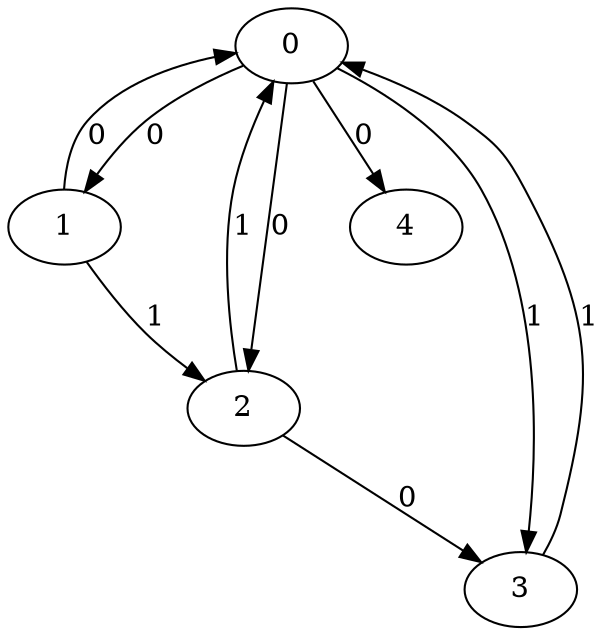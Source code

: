 // Source:1352 Canonical: -1 0 0 1 0 0 -1 1 -1 -1 1 -1 -1 0 -1 1 -1 -1 -1 -1 -1 -1 -1 -1 -1
digraph HRA_from_1352_graph_000 {
  0 -> 1 [label="0"];
  0 -> 2 [label="0"];
  0 -> 3 [label="1"];
  1 -> 0 [label="0"];
  1 -> 2 [label="1"];
  2 -> 0 [label="1"];
  2 -> 3 [label="0"];
  3 -> 0 [label="1"];
  0 -> 4 [label="0"];
}

// Source:1352 Canonical: -1 0 0 1 0 0 -1 1 -1 -1 1 -1 -1 0 -1 1 -1 -1 -1 -1 0 -1 -1 -1 -1
digraph HRA_from_1352_graph_001 {
  0 -> 1 [label="0"];
  0 -> 2 [label="0"];
  0 -> 3 [label="1"];
  1 -> 0 [label="0"];
  1 -> 2 [label="1"];
  2 -> 0 [label="1"];
  2 -> 3 [label="0"];
  3 -> 0 [label="1"];
  0 -> 4 [label="0"];
  4 -> 0 [label="0"];
}

// Source:1352 Canonical: -1 0 0 1 -1 0 -1 1 -1 0 1 -1 -1 0 -1 1 -1 -1 -1 -1 -1 -1 -1 -1 -1
digraph HRA_from_1352_graph_002 {
  0 -> 1 [label="0"];
  0 -> 2 [label="0"];
  0 -> 3 [label="1"];
  1 -> 0 [label="0"];
  1 -> 2 [label="1"];
  2 -> 0 [label="1"];
  2 -> 3 [label="0"];
  3 -> 0 [label="1"];
  1 -> 4 [label="0"];
}

// Source:1352 Canonical: -1 0 0 1 0 0 -1 1 -1 0 1 -1 -1 0 -1 1 -1 -1 -1 -1 -1 -1 -1 -1 -1
digraph HRA_from_1352_graph_003 {
  0 -> 1 [label="0"];
  0 -> 2 [label="0"];
  0 -> 3 [label="1"];
  1 -> 0 [label="0"];
  1 -> 2 [label="1"];
  2 -> 0 [label="1"];
  2 -> 3 [label="0"];
  3 -> 0 [label="1"];
  0 -> 4 [label="0"];
  1 -> 4 [label="0"];
}

// Source:1352 Canonical: -1 0 0 1 -1 0 -1 1 -1 0 1 -1 -1 0 -1 1 -1 -1 -1 -1 0 -1 -1 -1 -1
digraph HRA_from_1352_graph_004 {
  0 -> 1 [label="0"];
  0 -> 2 [label="0"];
  0 -> 3 [label="1"];
  1 -> 0 [label="0"];
  1 -> 2 [label="1"];
  2 -> 0 [label="1"];
  2 -> 3 [label="0"];
  3 -> 0 [label="1"];
  4 -> 0 [label="0"];
  1 -> 4 [label="0"];
}

// Source:1352 Canonical: -1 0 0 1 0 0 -1 1 -1 0 1 -1 -1 0 -1 1 -1 -1 -1 -1 0 -1 -1 -1 -1
digraph HRA_from_1352_graph_005 {
  0 -> 1 [label="0"];
  0 -> 2 [label="0"];
  0 -> 3 [label="1"];
  1 -> 0 [label="0"];
  1 -> 2 [label="1"];
  2 -> 0 [label="1"];
  2 -> 3 [label="0"];
  3 -> 0 [label="1"];
  0 -> 4 [label="0"];
  4 -> 0 [label="0"];
  1 -> 4 [label="0"];
}

// Source:1352 Canonical: -1 0 0 1 0 0 -1 1 -1 -1 1 -1 -1 0 -1 1 -1 -1 -1 -1 -1 0 -1 -1 -1
digraph HRA_from_1352_graph_006 {
  0 -> 1 [label="0"];
  0 -> 2 [label="0"];
  0 -> 3 [label="1"];
  1 -> 0 [label="0"];
  1 -> 2 [label="1"];
  2 -> 0 [label="1"];
  2 -> 3 [label="0"];
  3 -> 0 [label="1"];
  0 -> 4 [label="0"];
  4 -> 1 [label="0"];
}

// Source:1352 Canonical: -1 0 0 1 0 0 -1 1 -1 -1 1 -1 -1 0 -1 1 -1 -1 -1 -1 0 0 -1 -1 -1
digraph HRA_from_1352_graph_007 {
  0 -> 1 [label="0"];
  0 -> 2 [label="0"];
  0 -> 3 [label="1"];
  1 -> 0 [label="0"];
  1 -> 2 [label="1"];
  2 -> 0 [label="1"];
  2 -> 3 [label="0"];
  3 -> 0 [label="1"];
  0 -> 4 [label="0"];
  4 -> 0 [label="0"];
  4 -> 1 [label="0"];
}

// Source:1352 Canonical: -1 0 0 1 -1 0 -1 1 -1 0 1 -1 -1 0 -1 1 -1 -1 -1 -1 -1 0 -1 -1 -1
digraph HRA_from_1352_graph_008 {
  0 -> 1 [label="0"];
  0 -> 2 [label="0"];
  0 -> 3 [label="1"];
  1 -> 0 [label="0"];
  1 -> 2 [label="1"];
  2 -> 0 [label="1"];
  2 -> 3 [label="0"];
  3 -> 0 [label="1"];
  1 -> 4 [label="0"];
  4 -> 1 [label="0"];
}

// Source:1352 Canonical: -1 0 0 1 0 0 -1 1 -1 0 1 -1 -1 0 -1 1 -1 -1 -1 -1 -1 0 -1 -1 -1
digraph HRA_from_1352_graph_009 {
  0 -> 1 [label="0"];
  0 -> 2 [label="0"];
  0 -> 3 [label="1"];
  1 -> 0 [label="0"];
  1 -> 2 [label="1"];
  2 -> 0 [label="1"];
  2 -> 3 [label="0"];
  3 -> 0 [label="1"];
  0 -> 4 [label="0"];
  1 -> 4 [label="0"];
  4 -> 1 [label="0"];
}

// Source:1352 Canonical: -1 0 0 1 -1 0 -1 1 -1 0 1 -1 -1 0 -1 1 -1 -1 -1 -1 0 0 -1 -1 -1
digraph HRA_from_1352_graph_010 {
  0 -> 1 [label="0"];
  0 -> 2 [label="0"];
  0 -> 3 [label="1"];
  1 -> 0 [label="0"];
  1 -> 2 [label="1"];
  2 -> 0 [label="1"];
  2 -> 3 [label="0"];
  3 -> 0 [label="1"];
  4 -> 0 [label="0"];
  1 -> 4 [label="0"];
  4 -> 1 [label="0"];
}

// Source:1352 Canonical: -1 0 0 1 0 0 -1 1 -1 0 1 -1 -1 0 -1 1 -1 -1 -1 -1 0 0 -1 -1 -1
digraph HRA_from_1352_graph_011 {
  0 -> 1 [label="0"];
  0 -> 2 [label="0"];
  0 -> 3 [label="1"];
  1 -> 0 [label="0"];
  1 -> 2 [label="1"];
  2 -> 0 [label="1"];
  2 -> 3 [label="0"];
  3 -> 0 [label="1"];
  0 -> 4 [label="0"];
  4 -> 0 [label="0"];
  1 -> 4 [label="0"];
  4 -> 1 [label="0"];
}

// Source:1352 Canonical: -1 0 0 1 -1 0 -1 1 -1 -1 1 -1 -1 0 0 1 -1 -1 -1 -1 -1 -1 -1 -1 -1
digraph HRA_from_1352_graph_012 {
  0 -> 1 [label="0"];
  0 -> 2 [label="0"];
  0 -> 3 [label="1"];
  1 -> 0 [label="0"];
  1 -> 2 [label="1"];
  2 -> 0 [label="1"];
  2 -> 3 [label="0"];
  3 -> 0 [label="1"];
  2 -> 4 [label="0"];
}

// Source:1352 Canonical: -1 0 0 1 0 0 -1 1 -1 -1 1 -1 -1 0 0 1 -1 -1 -1 -1 -1 -1 -1 -1 -1
digraph HRA_from_1352_graph_013 {
  0 -> 1 [label="0"];
  0 -> 2 [label="0"];
  0 -> 3 [label="1"];
  1 -> 0 [label="0"];
  1 -> 2 [label="1"];
  2 -> 0 [label="1"];
  2 -> 3 [label="0"];
  3 -> 0 [label="1"];
  0 -> 4 [label="0"];
  2 -> 4 [label="0"];
}

// Source:1352 Canonical: -1 0 0 1 -1 0 -1 1 -1 -1 1 -1 -1 0 0 1 -1 -1 -1 -1 0 -1 -1 -1 -1
digraph HRA_from_1352_graph_014 {
  0 -> 1 [label="0"];
  0 -> 2 [label="0"];
  0 -> 3 [label="1"];
  1 -> 0 [label="0"];
  1 -> 2 [label="1"];
  2 -> 0 [label="1"];
  2 -> 3 [label="0"];
  3 -> 0 [label="1"];
  4 -> 0 [label="0"];
  2 -> 4 [label="0"];
}

// Source:1352 Canonical: -1 0 0 1 0 0 -1 1 -1 -1 1 -1 -1 0 0 1 -1 -1 -1 -1 0 -1 -1 -1 -1
digraph HRA_from_1352_graph_015 {
  0 -> 1 [label="0"];
  0 -> 2 [label="0"];
  0 -> 3 [label="1"];
  1 -> 0 [label="0"];
  1 -> 2 [label="1"];
  2 -> 0 [label="1"];
  2 -> 3 [label="0"];
  3 -> 0 [label="1"];
  0 -> 4 [label="0"];
  4 -> 0 [label="0"];
  2 -> 4 [label="0"];
}

// Source:1352 Canonical: -1 0 0 1 -1 0 -1 1 -1 0 1 -1 -1 0 0 1 -1 -1 -1 -1 -1 -1 -1 -1 -1
digraph HRA_from_1352_graph_016 {
  0 -> 1 [label="0"];
  0 -> 2 [label="0"];
  0 -> 3 [label="1"];
  1 -> 0 [label="0"];
  1 -> 2 [label="1"];
  2 -> 0 [label="1"];
  2 -> 3 [label="0"];
  3 -> 0 [label="1"];
  1 -> 4 [label="0"];
  2 -> 4 [label="0"];
}

// Source:1352 Canonical: -1 0 0 1 0 0 -1 1 -1 0 1 -1 -1 0 0 1 -1 -1 -1 -1 -1 -1 -1 -1 -1
digraph HRA_from_1352_graph_017 {
  0 -> 1 [label="0"];
  0 -> 2 [label="0"];
  0 -> 3 [label="1"];
  1 -> 0 [label="0"];
  1 -> 2 [label="1"];
  2 -> 0 [label="1"];
  2 -> 3 [label="0"];
  3 -> 0 [label="1"];
  0 -> 4 [label="0"];
  1 -> 4 [label="0"];
  2 -> 4 [label="0"];
}

// Source:1352 Canonical: -1 0 0 1 -1 0 -1 1 -1 0 1 -1 -1 0 0 1 -1 -1 -1 -1 0 -1 -1 -1 -1
digraph HRA_from_1352_graph_018 {
  0 -> 1 [label="0"];
  0 -> 2 [label="0"];
  0 -> 3 [label="1"];
  1 -> 0 [label="0"];
  1 -> 2 [label="1"];
  2 -> 0 [label="1"];
  2 -> 3 [label="0"];
  3 -> 0 [label="1"];
  4 -> 0 [label="0"];
  1 -> 4 [label="0"];
  2 -> 4 [label="0"];
}

// Source:1352 Canonical: -1 0 0 1 0 0 -1 1 -1 0 1 -1 -1 0 0 1 -1 -1 -1 -1 0 -1 -1 -1 -1
digraph HRA_from_1352_graph_019 {
  0 -> 1 [label="0"];
  0 -> 2 [label="0"];
  0 -> 3 [label="1"];
  1 -> 0 [label="0"];
  1 -> 2 [label="1"];
  2 -> 0 [label="1"];
  2 -> 3 [label="0"];
  3 -> 0 [label="1"];
  0 -> 4 [label="0"];
  4 -> 0 [label="0"];
  1 -> 4 [label="0"];
  2 -> 4 [label="0"];
}

// Source:1352 Canonical: -1 0 0 1 -1 0 -1 1 -1 -1 1 -1 -1 0 0 1 -1 -1 -1 -1 -1 0 -1 -1 -1
digraph HRA_from_1352_graph_020 {
  0 -> 1 [label="0"];
  0 -> 2 [label="0"];
  0 -> 3 [label="1"];
  1 -> 0 [label="0"];
  1 -> 2 [label="1"];
  2 -> 0 [label="1"];
  2 -> 3 [label="0"];
  3 -> 0 [label="1"];
  4 -> 1 [label="0"];
  2 -> 4 [label="0"];
}

// Source:1352 Canonical: -1 0 0 1 0 0 -1 1 -1 -1 1 -1 -1 0 0 1 -1 -1 -1 -1 -1 0 -1 -1 -1
digraph HRA_from_1352_graph_021 {
  0 -> 1 [label="0"];
  0 -> 2 [label="0"];
  0 -> 3 [label="1"];
  1 -> 0 [label="0"];
  1 -> 2 [label="1"];
  2 -> 0 [label="1"];
  2 -> 3 [label="0"];
  3 -> 0 [label="1"];
  0 -> 4 [label="0"];
  4 -> 1 [label="0"];
  2 -> 4 [label="0"];
}

// Source:1352 Canonical: -1 0 0 1 -1 0 -1 1 -1 -1 1 -1 -1 0 0 1 -1 -1 -1 -1 0 0 -1 -1 -1
digraph HRA_from_1352_graph_022 {
  0 -> 1 [label="0"];
  0 -> 2 [label="0"];
  0 -> 3 [label="1"];
  1 -> 0 [label="0"];
  1 -> 2 [label="1"];
  2 -> 0 [label="1"];
  2 -> 3 [label="0"];
  3 -> 0 [label="1"];
  4 -> 0 [label="0"];
  4 -> 1 [label="0"];
  2 -> 4 [label="0"];
}

// Source:1352 Canonical: -1 0 0 1 0 0 -1 1 -1 -1 1 -1 -1 0 0 1 -1 -1 -1 -1 0 0 -1 -1 -1
digraph HRA_from_1352_graph_023 {
  0 -> 1 [label="0"];
  0 -> 2 [label="0"];
  0 -> 3 [label="1"];
  1 -> 0 [label="0"];
  1 -> 2 [label="1"];
  2 -> 0 [label="1"];
  2 -> 3 [label="0"];
  3 -> 0 [label="1"];
  0 -> 4 [label="0"];
  4 -> 0 [label="0"];
  4 -> 1 [label="0"];
  2 -> 4 [label="0"];
}

// Source:1352 Canonical: -1 0 0 1 -1 0 -1 1 -1 0 1 -1 -1 0 0 1 -1 -1 -1 -1 -1 0 -1 -1 -1
digraph HRA_from_1352_graph_024 {
  0 -> 1 [label="0"];
  0 -> 2 [label="0"];
  0 -> 3 [label="1"];
  1 -> 0 [label="0"];
  1 -> 2 [label="1"];
  2 -> 0 [label="1"];
  2 -> 3 [label="0"];
  3 -> 0 [label="1"];
  1 -> 4 [label="0"];
  4 -> 1 [label="0"];
  2 -> 4 [label="0"];
}

// Source:1352 Canonical: -1 0 0 1 0 0 -1 1 -1 0 1 -1 -1 0 0 1 -1 -1 -1 -1 -1 0 -1 -1 -1
digraph HRA_from_1352_graph_025 {
  0 -> 1 [label="0"];
  0 -> 2 [label="0"];
  0 -> 3 [label="1"];
  1 -> 0 [label="0"];
  1 -> 2 [label="1"];
  2 -> 0 [label="1"];
  2 -> 3 [label="0"];
  3 -> 0 [label="1"];
  0 -> 4 [label="0"];
  1 -> 4 [label="0"];
  4 -> 1 [label="0"];
  2 -> 4 [label="0"];
}

// Source:1352 Canonical: -1 0 0 1 -1 0 -1 1 -1 0 1 -1 -1 0 0 1 -1 -1 -1 -1 0 0 -1 -1 -1
digraph HRA_from_1352_graph_026 {
  0 -> 1 [label="0"];
  0 -> 2 [label="0"];
  0 -> 3 [label="1"];
  1 -> 0 [label="0"];
  1 -> 2 [label="1"];
  2 -> 0 [label="1"];
  2 -> 3 [label="0"];
  3 -> 0 [label="1"];
  4 -> 0 [label="0"];
  1 -> 4 [label="0"];
  4 -> 1 [label="0"];
  2 -> 4 [label="0"];
}

// Source:1352 Canonical: -1 0 0 1 0 0 -1 1 -1 0 1 -1 -1 0 0 1 -1 -1 -1 -1 0 0 -1 -1 -1
digraph HRA_from_1352_graph_027 {
  0 -> 1 [label="0"];
  0 -> 2 [label="0"];
  0 -> 3 [label="1"];
  1 -> 0 [label="0"];
  1 -> 2 [label="1"];
  2 -> 0 [label="1"];
  2 -> 3 [label="0"];
  3 -> 0 [label="1"];
  0 -> 4 [label="0"];
  4 -> 0 [label="0"];
  1 -> 4 [label="0"];
  4 -> 1 [label="0"];
  2 -> 4 [label="0"];
}

// Source:1352 Canonical: -1 0 0 1 0 0 -1 1 -1 -1 1 -1 -1 0 -1 1 -1 -1 -1 -1 -1 -1 0 -1 -1
digraph HRA_from_1352_graph_028 {
  0 -> 1 [label="0"];
  0 -> 2 [label="0"];
  0 -> 3 [label="1"];
  1 -> 0 [label="0"];
  1 -> 2 [label="1"];
  2 -> 0 [label="1"];
  2 -> 3 [label="0"];
  3 -> 0 [label="1"];
  0 -> 4 [label="0"];
  4 -> 2 [label="0"];
}

// Source:1352 Canonical: -1 0 0 1 0 0 -1 1 -1 -1 1 -1 -1 0 -1 1 -1 -1 -1 -1 0 -1 0 -1 -1
digraph HRA_from_1352_graph_029 {
  0 -> 1 [label="0"];
  0 -> 2 [label="0"];
  0 -> 3 [label="1"];
  1 -> 0 [label="0"];
  1 -> 2 [label="1"];
  2 -> 0 [label="1"];
  2 -> 3 [label="0"];
  3 -> 0 [label="1"];
  0 -> 4 [label="0"];
  4 -> 0 [label="0"];
  4 -> 2 [label="0"];
}

// Source:1352 Canonical: -1 0 0 1 -1 0 -1 1 -1 0 1 -1 -1 0 -1 1 -1 -1 -1 -1 -1 -1 0 -1 -1
digraph HRA_from_1352_graph_030 {
  0 -> 1 [label="0"];
  0 -> 2 [label="0"];
  0 -> 3 [label="1"];
  1 -> 0 [label="0"];
  1 -> 2 [label="1"];
  2 -> 0 [label="1"];
  2 -> 3 [label="0"];
  3 -> 0 [label="1"];
  1 -> 4 [label="0"];
  4 -> 2 [label="0"];
}

// Source:1352 Canonical: -1 0 0 1 0 0 -1 1 -1 0 1 -1 -1 0 -1 1 -1 -1 -1 -1 -1 -1 0 -1 -1
digraph HRA_from_1352_graph_031 {
  0 -> 1 [label="0"];
  0 -> 2 [label="0"];
  0 -> 3 [label="1"];
  1 -> 0 [label="0"];
  1 -> 2 [label="1"];
  2 -> 0 [label="1"];
  2 -> 3 [label="0"];
  3 -> 0 [label="1"];
  0 -> 4 [label="0"];
  1 -> 4 [label="0"];
  4 -> 2 [label="0"];
}

// Source:1352 Canonical: -1 0 0 1 -1 0 -1 1 -1 0 1 -1 -1 0 -1 1 -1 -1 -1 -1 0 -1 0 -1 -1
digraph HRA_from_1352_graph_032 {
  0 -> 1 [label="0"];
  0 -> 2 [label="0"];
  0 -> 3 [label="1"];
  1 -> 0 [label="0"];
  1 -> 2 [label="1"];
  2 -> 0 [label="1"];
  2 -> 3 [label="0"];
  3 -> 0 [label="1"];
  4 -> 0 [label="0"];
  1 -> 4 [label="0"];
  4 -> 2 [label="0"];
}

// Source:1352 Canonical: -1 0 0 1 0 0 -1 1 -1 0 1 -1 -1 0 -1 1 -1 -1 -1 -1 0 -1 0 -1 -1
digraph HRA_from_1352_graph_033 {
  0 -> 1 [label="0"];
  0 -> 2 [label="0"];
  0 -> 3 [label="1"];
  1 -> 0 [label="0"];
  1 -> 2 [label="1"];
  2 -> 0 [label="1"];
  2 -> 3 [label="0"];
  3 -> 0 [label="1"];
  0 -> 4 [label="0"];
  4 -> 0 [label="0"];
  1 -> 4 [label="0"];
  4 -> 2 [label="0"];
}

// Source:1352 Canonical: -1 0 0 1 0 0 -1 1 -1 -1 1 -1 -1 0 -1 1 -1 -1 -1 -1 -1 0 0 -1 -1
digraph HRA_from_1352_graph_034 {
  0 -> 1 [label="0"];
  0 -> 2 [label="0"];
  0 -> 3 [label="1"];
  1 -> 0 [label="0"];
  1 -> 2 [label="1"];
  2 -> 0 [label="1"];
  2 -> 3 [label="0"];
  3 -> 0 [label="1"];
  0 -> 4 [label="0"];
  4 -> 1 [label="0"];
  4 -> 2 [label="0"];
}

// Source:1352 Canonical: -1 0 0 1 0 0 -1 1 -1 -1 1 -1 -1 0 -1 1 -1 -1 -1 -1 0 0 0 -1 -1
digraph HRA_from_1352_graph_035 {
  0 -> 1 [label="0"];
  0 -> 2 [label="0"];
  0 -> 3 [label="1"];
  1 -> 0 [label="0"];
  1 -> 2 [label="1"];
  2 -> 0 [label="1"];
  2 -> 3 [label="0"];
  3 -> 0 [label="1"];
  0 -> 4 [label="0"];
  4 -> 0 [label="0"];
  4 -> 1 [label="0"];
  4 -> 2 [label="0"];
}

// Source:1352 Canonical: -1 0 0 1 -1 0 -1 1 -1 0 1 -1 -1 0 -1 1 -1 -1 -1 -1 -1 0 0 -1 -1
digraph HRA_from_1352_graph_036 {
  0 -> 1 [label="0"];
  0 -> 2 [label="0"];
  0 -> 3 [label="1"];
  1 -> 0 [label="0"];
  1 -> 2 [label="1"];
  2 -> 0 [label="1"];
  2 -> 3 [label="0"];
  3 -> 0 [label="1"];
  1 -> 4 [label="0"];
  4 -> 1 [label="0"];
  4 -> 2 [label="0"];
}

// Source:1352 Canonical: -1 0 0 1 0 0 -1 1 -1 0 1 -1 -1 0 -1 1 -1 -1 -1 -1 -1 0 0 -1 -1
digraph HRA_from_1352_graph_037 {
  0 -> 1 [label="0"];
  0 -> 2 [label="0"];
  0 -> 3 [label="1"];
  1 -> 0 [label="0"];
  1 -> 2 [label="1"];
  2 -> 0 [label="1"];
  2 -> 3 [label="0"];
  3 -> 0 [label="1"];
  0 -> 4 [label="0"];
  1 -> 4 [label="0"];
  4 -> 1 [label="0"];
  4 -> 2 [label="0"];
}

// Source:1352 Canonical: -1 0 0 1 -1 0 -1 1 -1 0 1 -1 -1 0 -1 1 -1 -1 -1 -1 0 0 0 -1 -1
digraph HRA_from_1352_graph_038 {
  0 -> 1 [label="0"];
  0 -> 2 [label="0"];
  0 -> 3 [label="1"];
  1 -> 0 [label="0"];
  1 -> 2 [label="1"];
  2 -> 0 [label="1"];
  2 -> 3 [label="0"];
  3 -> 0 [label="1"];
  4 -> 0 [label="0"];
  1 -> 4 [label="0"];
  4 -> 1 [label="0"];
  4 -> 2 [label="0"];
}

// Source:1352 Canonical: -1 0 0 1 0 0 -1 1 -1 0 1 -1 -1 0 -1 1 -1 -1 -1 -1 0 0 0 -1 -1
digraph HRA_from_1352_graph_039 {
  0 -> 1 [label="0"];
  0 -> 2 [label="0"];
  0 -> 3 [label="1"];
  1 -> 0 [label="0"];
  1 -> 2 [label="1"];
  2 -> 0 [label="1"];
  2 -> 3 [label="0"];
  3 -> 0 [label="1"];
  0 -> 4 [label="0"];
  4 -> 0 [label="0"];
  1 -> 4 [label="0"];
  4 -> 1 [label="0"];
  4 -> 2 [label="0"];
}

// Source:1352 Canonical: -1 0 0 1 -1 0 -1 1 -1 -1 1 -1 -1 0 0 1 -1 -1 -1 -1 -1 -1 0 -1 -1
digraph HRA_from_1352_graph_040 {
  0 -> 1 [label="0"];
  0 -> 2 [label="0"];
  0 -> 3 [label="1"];
  1 -> 0 [label="0"];
  1 -> 2 [label="1"];
  2 -> 0 [label="1"];
  2 -> 3 [label="0"];
  3 -> 0 [label="1"];
  2 -> 4 [label="0"];
  4 -> 2 [label="0"];
}

// Source:1352 Canonical: -1 0 0 1 0 0 -1 1 -1 -1 1 -1 -1 0 0 1 -1 -1 -1 -1 -1 -1 0 -1 -1
digraph HRA_from_1352_graph_041 {
  0 -> 1 [label="0"];
  0 -> 2 [label="0"];
  0 -> 3 [label="1"];
  1 -> 0 [label="0"];
  1 -> 2 [label="1"];
  2 -> 0 [label="1"];
  2 -> 3 [label="0"];
  3 -> 0 [label="1"];
  0 -> 4 [label="0"];
  2 -> 4 [label="0"];
  4 -> 2 [label="0"];
}

// Source:1352 Canonical: -1 0 0 1 -1 0 -1 1 -1 -1 1 -1 -1 0 0 1 -1 -1 -1 -1 0 -1 0 -1 -1
digraph HRA_from_1352_graph_042 {
  0 -> 1 [label="0"];
  0 -> 2 [label="0"];
  0 -> 3 [label="1"];
  1 -> 0 [label="0"];
  1 -> 2 [label="1"];
  2 -> 0 [label="1"];
  2 -> 3 [label="0"];
  3 -> 0 [label="1"];
  4 -> 0 [label="0"];
  2 -> 4 [label="0"];
  4 -> 2 [label="0"];
}

// Source:1352 Canonical: -1 0 0 1 0 0 -1 1 -1 -1 1 -1 -1 0 0 1 -1 -1 -1 -1 0 -1 0 -1 -1
digraph HRA_from_1352_graph_043 {
  0 -> 1 [label="0"];
  0 -> 2 [label="0"];
  0 -> 3 [label="1"];
  1 -> 0 [label="0"];
  1 -> 2 [label="1"];
  2 -> 0 [label="1"];
  2 -> 3 [label="0"];
  3 -> 0 [label="1"];
  0 -> 4 [label="0"];
  4 -> 0 [label="0"];
  2 -> 4 [label="0"];
  4 -> 2 [label="0"];
}

// Source:1352 Canonical: -1 0 0 1 -1 0 -1 1 -1 0 1 -1 -1 0 0 1 -1 -1 -1 -1 -1 -1 0 -1 -1
digraph HRA_from_1352_graph_044 {
  0 -> 1 [label="0"];
  0 -> 2 [label="0"];
  0 -> 3 [label="1"];
  1 -> 0 [label="0"];
  1 -> 2 [label="1"];
  2 -> 0 [label="1"];
  2 -> 3 [label="0"];
  3 -> 0 [label="1"];
  1 -> 4 [label="0"];
  2 -> 4 [label="0"];
  4 -> 2 [label="0"];
}

// Source:1352 Canonical: -1 0 0 1 0 0 -1 1 -1 0 1 -1 -1 0 0 1 -1 -1 -1 -1 -1 -1 0 -1 -1
digraph HRA_from_1352_graph_045 {
  0 -> 1 [label="0"];
  0 -> 2 [label="0"];
  0 -> 3 [label="1"];
  1 -> 0 [label="0"];
  1 -> 2 [label="1"];
  2 -> 0 [label="1"];
  2 -> 3 [label="0"];
  3 -> 0 [label="1"];
  0 -> 4 [label="0"];
  1 -> 4 [label="0"];
  2 -> 4 [label="0"];
  4 -> 2 [label="0"];
}

// Source:1352 Canonical: -1 0 0 1 -1 0 -1 1 -1 0 1 -1 -1 0 0 1 -1 -1 -1 -1 0 -1 0 -1 -1
digraph HRA_from_1352_graph_046 {
  0 -> 1 [label="0"];
  0 -> 2 [label="0"];
  0 -> 3 [label="1"];
  1 -> 0 [label="0"];
  1 -> 2 [label="1"];
  2 -> 0 [label="1"];
  2 -> 3 [label="0"];
  3 -> 0 [label="1"];
  4 -> 0 [label="0"];
  1 -> 4 [label="0"];
  2 -> 4 [label="0"];
  4 -> 2 [label="0"];
}

// Source:1352 Canonical: -1 0 0 1 0 0 -1 1 -1 0 1 -1 -1 0 0 1 -1 -1 -1 -1 0 -1 0 -1 -1
digraph HRA_from_1352_graph_047 {
  0 -> 1 [label="0"];
  0 -> 2 [label="0"];
  0 -> 3 [label="1"];
  1 -> 0 [label="0"];
  1 -> 2 [label="1"];
  2 -> 0 [label="1"];
  2 -> 3 [label="0"];
  3 -> 0 [label="1"];
  0 -> 4 [label="0"];
  4 -> 0 [label="0"];
  1 -> 4 [label="0"];
  2 -> 4 [label="0"];
  4 -> 2 [label="0"];
}

// Source:1352 Canonical: -1 0 0 1 -1 0 -1 1 -1 -1 1 -1 -1 0 0 1 -1 -1 -1 -1 -1 0 0 -1 -1
digraph HRA_from_1352_graph_048 {
  0 -> 1 [label="0"];
  0 -> 2 [label="0"];
  0 -> 3 [label="1"];
  1 -> 0 [label="0"];
  1 -> 2 [label="1"];
  2 -> 0 [label="1"];
  2 -> 3 [label="0"];
  3 -> 0 [label="1"];
  4 -> 1 [label="0"];
  2 -> 4 [label="0"];
  4 -> 2 [label="0"];
}

// Source:1352 Canonical: -1 0 0 1 0 0 -1 1 -1 -1 1 -1 -1 0 0 1 -1 -1 -1 -1 -1 0 0 -1 -1
digraph HRA_from_1352_graph_049 {
  0 -> 1 [label="0"];
  0 -> 2 [label="0"];
  0 -> 3 [label="1"];
  1 -> 0 [label="0"];
  1 -> 2 [label="1"];
  2 -> 0 [label="1"];
  2 -> 3 [label="0"];
  3 -> 0 [label="1"];
  0 -> 4 [label="0"];
  4 -> 1 [label="0"];
  2 -> 4 [label="0"];
  4 -> 2 [label="0"];
}

// Source:1352 Canonical: -1 0 0 1 -1 0 -1 1 -1 -1 1 -1 -1 0 0 1 -1 -1 -1 -1 0 0 0 -1 -1
digraph HRA_from_1352_graph_050 {
  0 -> 1 [label="0"];
  0 -> 2 [label="0"];
  0 -> 3 [label="1"];
  1 -> 0 [label="0"];
  1 -> 2 [label="1"];
  2 -> 0 [label="1"];
  2 -> 3 [label="0"];
  3 -> 0 [label="1"];
  4 -> 0 [label="0"];
  4 -> 1 [label="0"];
  2 -> 4 [label="0"];
  4 -> 2 [label="0"];
}

// Source:1352 Canonical: -1 0 0 1 0 0 -1 1 -1 -1 1 -1 -1 0 0 1 -1 -1 -1 -1 0 0 0 -1 -1
digraph HRA_from_1352_graph_051 {
  0 -> 1 [label="0"];
  0 -> 2 [label="0"];
  0 -> 3 [label="1"];
  1 -> 0 [label="0"];
  1 -> 2 [label="1"];
  2 -> 0 [label="1"];
  2 -> 3 [label="0"];
  3 -> 0 [label="1"];
  0 -> 4 [label="0"];
  4 -> 0 [label="0"];
  4 -> 1 [label="0"];
  2 -> 4 [label="0"];
  4 -> 2 [label="0"];
}

// Source:1352 Canonical: -1 0 0 1 -1 0 -1 1 -1 0 1 -1 -1 0 0 1 -1 -1 -1 -1 -1 0 0 -1 -1
digraph HRA_from_1352_graph_052 {
  0 -> 1 [label="0"];
  0 -> 2 [label="0"];
  0 -> 3 [label="1"];
  1 -> 0 [label="0"];
  1 -> 2 [label="1"];
  2 -> 0 [label="1"];
  2 -> 3 [label="0"];
  3 -> 0 [label="1"];
  1 -> 4 [label="0"];
  4 -> 1 [label="0"];
  2 -> 4 [label="0"];
  4 -> 2 [label="0"];
}

// Source:1352 Canonical: -1 0 0 1 0 0 -1 1 -1 0 1 -1 -1 0 0 1 -1 -1 -1 -1 -1 0 0 -1 -1
digraph HRA_from_1352_graph_053 {
  0 -> 1 [label="0"];
  0 -> 2 [label="0"];
  0 -> 3 [label="1"];
  1 -> 0 [label="0"];
  1 -> 2 [label="1"];
  2 -> 0 [label="1"];
  2 -> 3 [label="0"];
  3 -> 0 [label="1"];
  0 -> 4 [label="0"];
  1 -> 4 [label="0"];
  4 -> 1 [label="0"];
  2 -> 4 [label="0"];
  4 -> 2 [label="0"];
}

// Source:1352 Canonical: -1 0 0 1 -1 0 -1 1 -1 0 1 -1 -1 0 0 1 -1 -1 -1 -1 0 0 0 -1 -1
digraph HRA_from_1352_graph_054 {
  0 -> 1 [label="0"];
  0 -> 2 [label="0"];
  0 -> 3 [label="1"];
  1 -> 0 [label="0"];
  1 -> 2 [label="1"];
  2 -> 0 [label="1"];
  2 -> 3 [label="0"];
  3 -> 0 [label="1"];
  4 -> 0 [label="0"];
  1 -> 4 [label="0"];
  4 -> 1 [label="0"];
  2 -> 4 [label="0"];
  4 -> 2 [label="0"];
}

// Source:1352 Canonical: -1 0 0 1 0 0 -1 1 -1 0 1 -1 -1 0 0 1 -1 -1 -1 -1 0 0 0 -1 -1
digraph HRA_from_1352_graph_055 {
  0 -> 1 [label="0"];
  0 -> 2 [label="0"];
  0 -> 3 [label="1"];
  1 -> 0 [label="0"];
  1 -> 2 [label="1"];
  2 -> 0 [label="1"];
  2 -> 3 [label="0"];
  3 -> 0 [label="1"];
  0 -> 4 [label="0"];
  4 -> 0 [label="0"];
  1 -> 4 [label="0"];
  4 -> 1 [label="0"];
  2 -> 4 [label="0"];
  4 -> 2 [label="0"];
}

// Source:1352 Canonical: -1 0 0 1 -1 0 -1 1 -1 -1 1 -1 -1 0 -1 1 -1 -1 -1 0 -1 -1 -1 -1 -1
digraph HRA_from_1352_graph_056 {
  0 -> 1 [label="0"];
  0 -> 2 [label="0"];
  0 -> 3 [label="1"];
  1 -> 0 [label="0"];
  1 -> 2 [label="1"];
  2 -> 0 [label="1"];
  2 -> 3 [label="0"];
  3 -> 0 [label="1"];
  3 -> 4 [label="0"];
}

// Source:1352 Canonical: -1 0 0 1 0 0 -1 1 -1 -1 1 -1 -1 0 -1 1 -1 -1 -1 0 -1 -1 -1 -1 -1
digraph HRA_from_1352_graph_057 {
  0 -> 1 [label="0"];
  0 -> 2 [label="0"];
  0 -> 3 [label="1"];
  1 -> 0 [label="0"];
  1 -> 2 [label="1"];
  2 -> 0 [label="1"];
  2 -> 3 [label="0"];
  3 -> 0 [label="1"];
  0 -> 4 [label="0"];
  3 -> 4 [label="0"];
}

// Source:1352 Canonical: -1 0 0 1 -1 0 -1 1 -1 -1 1 -1 -1 0 -1 1 -1 -1 -1 0 0 -1 -1 -1 -1
digraph HRA_from_1352_graph_058 {
  0 -> 1 [label="0"];
  0 -> 2 [label="0"];
  0 -> 3 [label="1"];
  1 -> 0 [label="0"];
  1 -> 2 [label="1"];
  2 -> 0 [label="1"];
  2 -> 3 [label="0"];
  3 -> 0 [label="1"];
  4 -> 0 [label="0"];
  3 -> 4 [label="0"];
}

// Source:1352 Canonical: -1 0 0 1 0 0 -1 1 -1 -1 1 -1 -1 0 -1 1 -1 -1 -1 0 0 -1 -1 -1 -1
digraph HRA_from_1352_graph_059 {
  0 -> 1 [label="0"];
  0 -> 2 [label="0"];
  0 -> 3 [label="1"];
  1 -> 0 [label="0"];
  1 -> 2 [label="1"];
  2 -> 0 [label="1"];
  2 -> 3 [label="0"];
  3 -> 0 [label="1"];
  0 -> 4 [label="0"];
  4 -> 0 [label="0"];
  3 -> 4 [label="0"];
}

// Source:1352 Canonical: -1 0 0 1 -1 0 -1 1 -1 0 1 -1 -1 0 -1 1 -1 -1 -1 0 -1 -1 -1 -1 -1
digraph HRA_from_1352_graph_060 {
  0 -> 1 [label="0"];
  0 -> 2 [label="0"];
  0 -> 3 [label="1"];
  1 -> 0 [label="0"];
  1 -> 2 [label="1"];
  2 -> 0 [label="1"];
  2 -> 3 [label="0"];
  3 -> 0 [label="1"];
  1 -> 4 [label="0"];
  3 -> 4 [label="0"];
}

// Source:1352 Canonical: -1 0 0 1 0 0 -1 1 -1 0 1 -1 -1 0 -1 1 -1 -1 -1 0 -1 -1 -1 -1 -1
digraph HRA_from_1352_graph_061 {
  0 -> 1 [label="0"];
  0 -> 2 [label="0"];
  0 -> 3 [label="1"];
  1 -> 0 [label="0"];
  1 -> 2 [label="1"];
  2 -> 0 [label="1"];
  2 -> 3 [label="0"];
  3 -> 0 [label="1"];
  0 -> 4 [label="0"];
  1 -> 4 [label="0"];
  3 -> 4 [label="0"];
}

// Source:1352 Canonical: -1 0 0 1 -1 0 -1 1 -1 0 1 -1 -1 0 -1 1 -1 -1 -1 0 0 -1 -1 -1 -1
digraph HRA_from_1352_graph_062 {
  0 -> 1 [label="0"];
  0 -> 2 [label="0"];
  0 -> 3 [label="1"];
  1 -> 0 [label="0"];
  1 -> 2 [label="1"];
  2 -> 0 [label="1"];
  2 -> 3 [label="0"];
  3 -> 0 [label="1"];
  4 -> 0 [label="0"];
  1 -> 4 [label="0"];
  3 -> 4 [label="0"];
}

// Source:1352 Canonical: -1 0 0 1 0 0 -1 1 -1 0 1 -1 -1 0 -1 1 -1 -1 -1 0 0 -1 -1 -1 -1
digraph HRA_from_1352_graph_063 {
  0 -> 1 [label="0"];
  0 -> 2 [label="0"];
  0 -> 3 [label="1"];
  1 -> 0 [label="0"];
  1 -> 2 [label="1"];
  2 -> 0 [label="1"];
  2 -> 3 [label="0"];
  3 -> 0 [label="1"];
  0 -> 4 [label="0"];
  4 -> 0 [label="0"];
  1 -> 4 [label="0"];
  3 -> 4 [label="0"];
}

// Source:1352 Canonical: -1 0 0 1 -1 0 -1 1 -1 -1 1 -1 -1 0 -1 1 -1 -1 -1 0 -1 0 -1 -1 -1
digraph HRA_from_1352_graph_064 {
  0 -> 1 [label="0"];
  0 -> 2 [label="0"];
  0 -> 3 [label="1"];
  1 -> 0 [label="0"];
  1 -> 2 [label="1"];
  2 -> 0 [label="1"];
  2 -> 3 [label="0"];
  3 -> 0 [label="1"];
  4 -> 1 [label="0"];
  3 -> 4 [label="0"];
}

// Source:1352 Canonical: -1 0 0 1 0 0 -1 1 -1 -1 1 -1 -1 0 -1 1 -1 -1 -1 0 -1 0 -1 -1 -1
digraph HRA_from_1352_graph_065 {
  0 -> 1 [label="0"];
  0 -> 2 [label="0"];
  0 -> 3 [label="1"];
  1 -> 0 [label="0"];
  1 -> 2 [label="1"];
  2 -> 0 [label="1"];
  2 -> 3 [label="0"];
  3 -> 0 [label="1"];
  0 -> 4 [label="0"];
  4 -> 1 [label="0"];
  3 -> 4 [label="0"];
}

// Source:1352 Canonical: -1 0 0 1 -1 0 -1 1 -1 -1 1 -1 -1 0 -1 1 -1 -1 -1 0 0 0 -1 -1 -1
digraph HRA_from_1352_graph_066 {
  0 -> 1 [label="0"];
  0 -> 2 [label="0"];
  0 -> 3 [label="1"];
  1 -> 0 [label="0"];
  1 -> 2 [label="1"];
  2 -> 0 [label="1"];
  2 -> 3 [label="0"];
  3 -> 0 [label="1"];
  4 -> 0 [label="0"];
  4 -> 1 [label="0"];
  3 -> 4 [label="0"];
}

// Source:1352 Canonical: -1 0 0 1 0 0 -1 1 -1 -1 1 -1 -1 0 -1 1 -1 -1 -1 0 0 0 -1 -1 -1
digraph HRA_from_1352_graph_067 {
  0 -> 1 [label="0"];
  0 -> 2 [label="0"];
  0 -> 3 [label="1"];
  1 -> 0 [label="0"];
  1 -> 2 [label="1"];
  2 -> 0 [label="1"];
  2 -> 3 [label="0"];
  3 -> 0 [label="1"];
  0 -> 4 [label="0"];
  4 -> 0 [label="0"];
  4 -> 1 [label="0"];
  3 -> 4 [label="0"];
}

// Source:1352 Canonical: -1 0 0 1 -1 0 -1 1 -1 0 1 -1 -1 0 -1 1 -1 -1 -1 0 -1 0 -1 -1 -1
digraph HRA_from_1352_graph_068 {
  0 -> 1 [label="0"];
  0 -> 2 [label="0"];
  0 -> 3 [label="1"];
  1 -> 0 [label="0"];
  1 -> 2 [label="1"];
  2 -> 0 [label="1"];
  2 -> 3 [label="0"];
  3 -> 0 [label="1"];
  1 -> 4 [label="0"];
  4 -> 1 [label="0"];
  3 -> 4 [label="0"];
}

// Source:1352 Canonical: -1 0 0 1 0 0 -1 1 -1 0 1 -1 -1 0 -1 1 -1 -1 -1 0 -1 0 -1 -1 -1
digraph HRA_from_1352_graph_069 {
  0 -> 1 [label="0"];
  0 -> 2 [label="0"];
  0 -> 3 [label="1"];
  1 -> 0 [label="0"];
  1 -> 2 [label="1"];
  2 -> 0 [label="1"];
  2 -> 3 [label="0"];
  3 -> 0 [label="1"];
  0 -> 4 [label="0"];
  1 -> 4 [label="0"];
  4 -> 1 [label="0"];
  3 -> 4 [label="0"];
}

// Source:1352 Canonical: -1 0 0 1 -1 0 -1 1 -1 0 1 -1 -1 0 -1 1 -1 -1 -1 0 0 0 -1 -1 -1
digraph HRA_from_1352_graph_070 {
  0 -> 1 [label="0"];
  0 -> 2 [label="0"];
  0 -> 3 [label="1"];
  1 -> 0 [label="0"];
  1 -> 2 [label="1"];
  2 -> 0 [label="1"];
  2 -> 3 [label="0"];
  3 -> 0 [label="1"];
  4 -> 0 [label="0"];
  1 -> 4 [label="0"];
  4 -> 1 [label="0"];
  3 -> 4 [label="0"];
}

// Source:1352 Canonical: -1 0 0 1 0 0 -1 1 -1 0 1 -1 -1 0 -1 1 -1 -1 -1 0 0 0 -1 -1 -1
digraph HRA_from_1352_graph_071 {
  0 -> 1 [label="0"];
  0 -> 2 [label="0"];
  0 -> 3 [label="1"];
  1 -> 0 [label="0"];
  1 -> 2 [label="1"];
  2 -> 0 [label="1"];
  2 -> 3 [label="0"];
  3 -> 0 [label="1"];
  0 -> 4 [label="0"];
  4 -> 0 [label="0"];
  1 -> 4 [label="0"];
  4 -> 1 [label="0"];
  3 -> 4 [label="0"];
}

// Source:1352 Canonical: -1 0 0 1 -1 0 -1 1 -1 -1 1 -1 -1 0 0 1 -1 -1 -1 0 -1 -1 -1 -1 -1
digraph HRA_from_1352_graph_072 {
  0 -> 1 [label="0"];
  0 -> 2 [label="0"];
  0 -> 3 [label="1"];
  1 -> 0 [label="0"];
  1 -> 2 [label="1"];
  2 -> 0 [label="1"];
  2 -> 3 [label="0"];
  3 -> 0 [label="1"];
  2 -> 4 [label="0"];
  3 -> 4 [label="0"];
}

// Source:1352 Canonical: -1 0 0 1 0 0 -1 1 -1 -1 1 -1 -1 0 0 1 -1 -1 -1 0 -1 -1 -1 -1 -1
digraph HRA_from_1352_graph_073 {
  0 -> 1 [label="0"];
  0 -> 2 [label="0"];
  0 -> 3 [label="1"];
  1 -> 0 [label="0"];
  1 -> 2 [label="1"];
  2 -> 0 [label="1"];
  2 -> 3 [label="0"];
  3 -> 0 [label="1"];
  0 -> 4 [label="0"];
  2 -> 4 [label="0"];
  3 -> 4 [label="0"];
}

// Source:1352 Canonical: -1 0 0 1 -1 0 -1 1 -1 -1 1 -1 -1 0 0 1 -1 -1 -1 0 0 -1 -1 -1 -1
digraph HRA_from_1352_graph_074 {
  0 -> 1 [label="0"];
  0 -> 2 [label="0"];
  0 -> 3 [label="1"];
  1 -> 0 [label="0"];
  1 -> 2 [label="1"];
  2 -> 0 [label="1"];
  2 -> 3 [label="0"];
  3 -> 0 [label="1"];
  4 -> 0 [label="0"];
  2 -> 4 [label="0"];
  3 -> 4 [label="0"];
}

// Source:1352 Canonical: -1 0 0 1 0 0 -1 1 -1 -1 1 -1 -1 0 0 1 -1 -1 -1 0 0 -1 -1 -1 -1
digraph HRA_from_1352_graph_075 {
  0 -> 1 [label="0"];
  0 -> 2 [label="0"];
  0 -> 3 [label="1"];
  1 -> 0 [label="0"];
  1 -> 2 [label="1"];
  2 -> 0 [label="1"];
  2 -> 3 [label="0"];
  3 -> 0 [label="1"];
  0 -> 4 [label="0"];
  4 -> 0 [label="0"];
  2 -> 4 [label="0"];
  3 -> 4 [label="0"];
}

// Source:1352 Canonical: -1 0 0 1 -1 0 -1 1 -1 0 1 -1 -1 0 0 1 -1 -1 -1 0 -1 -1 -1 -1 -1
digraph HRA_from_1352_graph_076 {
  0 -> 1 [label="0"];
  0 -> 2 [label="0"];
  0 -> 3 [label="1"];
  1 -> 0 [label="0"];
  1 -> 2 [label="1"];
  2 -> 0 [label="1"];
  2 -> 3 [label="0"];
  3 -> 0 [label="1"];
  1 -> 4 [label="0"];
  2 -> 4 [label="0"];
  3 -> 4 [label="0"];
}

// Source:1352 Canonical: -1 0 0 1 0 0 -1 1 -1 0 1 -1 -1 0 0 1 -1 -1 -1 0 -1 -1 -1 -1 -1
digraph HRA_from_1352_graph_077 {
  0 -> 1 [label="0"];
  0 -> 2 [label="0"];
  0 -> 3 [label="1"];
  1 -> 0 [label="0"];
  1 -> 2 [label="1"];
  2 -> 0 [label="1"];
  2 -> 3 [label="0"];
  3 -> 0 [label="1"];
  0 -> 4 [label="0"];
  1 -> 4 [label="0"];
  2 -> 4 [label="0"];
  3 -> 4 [label="0"];
}

// Source:1352 Canonical: -1 0 0 1 -1 0 -1 1 -1 0 1 -1 -1 0 0 1 -1 -1 -1 0 0 -1 -1 -1 -1
digraph HRA_from_1352_graph_078 {
  0 -> 1 [label="0"];
  0 -> 2 [label="0"];
  0 -> 3 [label="1"];
  1 -> 0 [label="0"];
  1 -> 2 [label="1"];
  2 -> 0 [label="1"];
  2 -> 3 [label="0"];
  3 -> 0 [label="1"];
  4 -> 0 [label="0"];
  1 -> 4 [label="0"];
  2 -> 4 [label="0"];
  3 -> 4 [label="0"];
}

// Source:1352 Canonical: -1 0 0 1 0 0 -1 1 -1 0 1 -1 -1 0 0 1 -1 -1 -1 0 0 -1 -1 -1 -1
digraph HRA_from_1352_graph_079 {
  0 -> 1 [label="0"];
  0 -> 2 [label="0"];
  0 -> 3 [label="1"];
  1 -> 0 [label="0"];
  1 -> 2 [label="1"];
  2 -> 0 [label="1"];
  2 -> 3 [label="0"];
  3 -> 0 [label="1"];
  0 -> 4 [label="0"];
  4 -> 0 [label="0"];
  1 -> 4 [label="0"];
  2 -> 4 [label="0"];
  3 -> 4 [label="0"];
}

// Source:1352 Canonical: -1 0 0 1 -1 0 -1 1 -1 -1 1 -1 -1 0 0 1 -1 -1 -1 0 -1 0 -1 -1 -1
digraph HRA_from_1352_graph_080 {
  0 -> 1 [label="0"];
  0 -> 2 [label="0"];
  0 -> 3 [label="1"];
  1 -> 0 [label="0"];
  1 -> 2 [label="1"];
  2 -> 0 [label="1"];
  2 -> 3 [label="0"];
  3 -> 0 [label="1"];
  4 -> 1 [label="0"];
  2 -> 4 [label="0"];
  3 -> 4 [label="0"];
}

// Source:1352 Canonical: -1 0 0 1 0 0 -1 1 -1 -1 1 -1 -1 0 0 1 -1 -1 -1 0 -1 0 -1 -1 -1
digraph HRA_from_1352_graph_081 {
  0 -> 1 [label="0"];
  0 -> 2 [label="0"];
  0 -> 3 [label="1"];
  1 -> 0 [label="0"];
  1 -> 2 [label="1"];
  2 -> 0 [label="1"];
  2 -> 3 [label="0"];
  3 -> 0 [label="1"];
  0 -> 4 [label="0"];
  4 -> 1 [label="0"];
  2 -> 4 [label="0"];
  3 -> 4 [label="0"];
}

// Source:1352 Canonical: -1 0 0 1 -1 0 -1 1 -1 -1 1 -1 -1 0 0 1 -1 -1 -1 0 0 0 -1 -1 -1
digraph HRA_from_1352_graph_082 {
  0 -> 1 [label="0"];
  0 -> 2 [label="0"];
  0 -> 3 [label="1"];
  1 -> 0 [label="0"];
  1 -> 2 [label="1"];
  2 -> 0 [label="1"];
  2 -> 3 [label="0"];
  3 -> 0 [label="1"];
  4 -> 0 [label="0"];
  4 -> 1 [label="0"];
  2 -> 4 [label="0"];
  3 -> 4 [label="0"];
}

// Source:1352 Canonical: -1 0 0 1 0 0 -1 1 -1 -1 1 -1 -1 0 0 1 -1 -1 -1 0 0 0 -1 -1 -1
digraph HRA_from_1352_graph_083 {
  0 -> 1 [label="0"];
  0 -> 2 [label="0"];
  0 -> 3 [label="1"];
  1 -> 0 [label="0"];
  1 -> 2 [label="1"];
  2 -> 0 [label="1"];
  2 -> 3 [label="0"];
  3 -> 0 [label="1"];
  0 -> 4 [label="0"];
  4 -> 0 [label="0"];
  4 -> 1 [label="0"];
  2 -> 4 [label="0"];
  3 -> 4 [label="0"];
}

// Source:1352 Canonical: -1 0 0 1 -1 0 -1 1 -1 0 1 -1 -1 0 0 1 -1 -1 -1 0 -1 0 -1 -1 -1
digraph HRA_from_1352_graph_084 {
  0 -> 1 [label="0"];
  0 -> 2 [label="0"];
  0 -> 3 [label="1"];
  1 -> 0 [label="0"];
  1 -> 2 [label="1"];
  2 -> 0 [label="1"];
  2 -> 3 [label="0"];
  3 -> 0 [label="1"];
  1 -> 4 [label="0"];
  4 -> 1 [label="0"];
  2 -> 4 [label="0"];
  3 -> 4 [label="0"];
}

// Source:1352 Canonical: -1 0 0 1 0 0 -1 1 -1 0 1 -1 -1 0 0 1 -1 -1 -1 0 -1 0 -1 -1 -1
digraph HRA_from_1352_graph_085 {
  0 -> 1 [label="0"];
  0 -> 2 [label="0"];
  0 -> 3 [label="1"];
  1 -> 0 [label="0"];
  1 -> 2 [label="1"];
  2 -> 0 [label="1"];
  2 -> 3 [label="0"];
  3 -> 0 [label="1"];
  0 -> 4 [label="0"];
  1 -> 4 [label="0"];
  4 -> 1 [label="0"];
  2 -> 4 [label="0"];
  3 -> 4 [label="0"];
}

// Source:1352 Canonical: -1 0 0 1 -1 0 -1 1 -1 0 1 -1 -1 0 0 1 -1 -1 -1 0 0 0 -1 -1 -1
digraph HRA_from_1352_graph_086 {
  0 -> 1 [label="0"];
  0 -> 2 [label="0"];
  0 -> 3 [label="1"];
  1 -> 0 [label="0"];
  1 -> 2 [label="1"];
  2 -> 0 [label="1"];
  2 -> 3 [label="0"];
  3 -> 0 [label="1"];
  4 -> 0 [label="0"];
  1 -> 4 [label="0"];
  4 -> 1 [label="0"];
  2 -> 4 [label="0"];
  3 -> 4 [label="0"];
}

// Source:1352 Canonical: -1 0 0 1 0 0 -1 1 -1 0 1 -1 -1 0 0 1 -1 -1 -1 0 0 0 -1 -1 -1
digraph HRA_from_1352_graph_087 {
  0 -> 1 [label="0"];
  0 -> 2 [label="0"];
  0 -> 3 [label="1"];
  1 -> 0 [label="0"];
  1 -> 2 [label="1"];
  2 -> 0 [label="1"];
  2 -> 3 [label="0"];
  3 -> 0 [label="1"];
  0 -> 4 [label="0"];
  4 -> 0 [label="0"];
  1 -> 4 [label="0"];
  4 -> 1 [label="0"];
  2 -> 4 [label="0"];
  3 -> 4 [label="0"];
}

// Source:1352 Canonical: -1 0 0 1 -1 0 -1 1 -1 -1 1 -1 -1 0 -1 1 -1 -1 -1 0 -1 -1 0 -1 -1
digraph HRA_from_1352_graph_088 {
  0 -> 1 [label="0"];
  0 -> 2 [label="0"];
  0 -> 3 [label="1"];
  1 -> 0 [label="0"];
  1 -> 2 [label="1"];
  2 -> 0 [label="1"];
  2 -> 3 [label="0"];
  3 -> 0 [label="1"];
  4 -> 2 [label="0"];
  3 -> 4 [label="0"];
}

// Source:1352 Canonical: -1 0 0 1 0 0 -1 1 -1 -1 1 -1 -1 0 -1 1 -1 -1 -1 0 -1 -1 0 -1 -1
digraph HRA_from_1352_graph_089 {
  0 -> 1 [label="0"];
  0 -> 2 [label="0"];
  0 -> 3 [label="1"];
  1 -> 0 [label="0"];
  1 -> 2 [label="1"];
  2 -> 0 [label="1"];
  2 -> 3 [label="0"];
  3 -> 0 [label="1"];
  0 -> 4 [label="0"];
  4 -> 2 [label="0"];
  3 -> 4 [label="0"];
}

// Source:1352 Canonical: -1 0 0 1 -1 0 -1 1 -1 -1 1 -1 -1 0 -1 1 -1 -1 -1 0 0 -1 0 -1 -1
digraph HRA_from_1352_graph_090 {
  0 -> 1 [label="0"];
  0 -> 2 [label="0"];
  0 -> 3 [label="1"];
  1 -> 0 [label="0"];
  1 -> 2 [label="1"];
  2 -> 0 [label="1"];
  2 -> 3 [label="0"];
  3 -> 0 [label="1"];
  4 -> 0 [label="0"];
  4 -> 2 [label="0"];
  3 -> 4 [label="0"];
}

// Source:1352 Canonical: -1 0 0 1 0 0 -1 1 -1 -1 1 -1 -1 0 -1 1 -1 -1 -1 0 0 -1 0 -1 -1
digraph HRA_from_1352_graph_091 {
  0 -> 1 [label="0"];
  0 -> 2 [label="0"];
  0 -> 3 [label="1"];
  1 -> 0 [label="0"];
  1 -> 2 [label="1"];
  2 -> 0 [label="1"];
  2 -> 3 [label="0"];
  3 -> 0 [label="1"];
  0 -> 4 [label="0"];
  4 -> 0 [label="0"];
  4 -> 2 [label="0"];
  3 -> 4 [label="0"];
}

// Source:1352 Canonical: -1 0 0 1 -1 0 -1 1 -1 0 1 -1 -1 0 -1 1 -1 -1 -1 0 -1 -1 0 -1 -1
digraph HRA_from_1352_graph_092 {
  0 -> 1 [label="0"];
  0 -> 2 [label="0"];
  0 -> 3 [label="1"];
  1 -> 0 [label="0"];
  1 -> 2 [label="1"];
  2 -> 0 [label="1"];
  2 -> 3 [label="0"];
  3 -> 0 [label="1"];
  1 -> 4 [label="0"];
  4 -> 2 [label="0"];
  3 -> 4 [label="0"];
}

// Source:1352 Canonical: -1 0 0 1 0 0 -1 1 -1 0 1 -1 -1 0 -1 1 -1 -1 -1 0 -1 -1 0 -1 -1
digraph HRA_from_1352_graph_093 {
  0 -> 1 [label="0"];
  0 -> 2 [label="0"];
  0 -> 3 [label="1"];
  1 -> 0 [label="0"];
  1 -> 2 [label="1"];
  2 -> 0 [label="1"];
  2 -> 3 [label="0"];
  3 -> 0 [label="1"];
  0 -> 4 [label="0"];
  1 -> 4 [label="0"];
  4 -> 2 [label="0"];
  3 -> 4 [label="0"];
}

// Source:1352 Canonical: -1 0 0 1 -1 0 -1 1 -1 0 1 -1 -1 0 -1 1 -1 -1 -1 0 0 -1 0 -1 -1
digraph HRA_from_1352_graph_094 {
  0 -> 1 [label="0"];
  0 -> 2 [label="0"];
  0 -> 3 [label="1"];
  1 -> 0 [label="0"];
  1 -> 2 [label="1"];
  2 -> 0 [label="1"];
  2 -> 3 [label="0"];
  3 -> 0 [label="1"];
  4 -> 0 [label="0"];
  1 -> 4 [label="0"];
  4 -> 2 [label="0"];
  3 -> 4 [label="0"];
}

// Source:1352 Canonical: -1 0 0 1 0 0 -1 1 -1 0 1 -1 -1 0 -1 1 -1 -1 -1 0 0 -1 0 -1 -1
digraph HRA_from_1352_graph_095 {
  0 -> 1 [label="0"];
  0 -> 2 [label="0"];
  0 -> 3 [label="1"];
  1 -> 0 [label="0"];
  1 -> 2 [label="1"];
  2 -> 0 [label="1"];
  2 -> 3 [label="0"];
  3 -> 0 [label="1"];
  0 -> 4 [label="0"];
  4 -> 0 [label="0"];
  1 -> 4 [label="0"];
  4 -> 2 [label="0"];
  3 -> 4 [label="0"];
}

// Source:1352 Canonical: -1 0 0 1 -1 0 -1 1 -1 -1 1 -1 -1 0 -1 1 -1 -1 -1 0 -1 0 0 -1 -1
digraph HRA_from_1352_graph_096 {
  0 -> 1 [label="0"];
  0 -> 2 [label="0"];
  0 -> 3 [label="1"];
  1 -> 0 [label="0"];
  1 -> 2 [label="1"];
  2 -> 0 [label="1"];
  2 -> 3 [label="0"];
  3 -> 0 [label="1"];
  4 -> 1 [label="0"];
  4 -> 2 [label="0"];
  3 -> 4 [label="0"];
}

// Source:1352 Canonical: -1 0 0 1 0 0 -1 1 -1 -1 1 -1 -1 0 -1 1 -1 -1 -1 0 -1 0 0 -1 -1
digraph HRA_from_1352_graph_097 {
  0 -> 1 [label="0"];
  0 -> 2 [label="0"];
  0 -> 3 [label="1"];
  1 -> 0 [label="0"];
  1 -> 2 [label="1"];
  2 -> 0 [label="1"];
  2 -> 3 [label="0"];
  3 -> 0 [label="1"];
  0 -> 4 [label="0"];
  4 -> 1 [label="0"];
  4 -> 2 [label="0"];
  3 -> 4 [label="0"];
}

// Source:1352 Canonical: -1 0 0 1 -1 0 -1 1 -1 -1 1 -1 -1 0 -1 1 -1 -1 -1 0 0 0 0 -1 -1
digraph HRA_from_1352_graph_098 {
  0 -> 1 [label="0"];
  0 -> 2 [label="0"];
  0 -> 3 [label="1"];
  1 -> 0 [label="0"];
  1 -> 2 [label="1"];
  2 -> 0 [label="1"];
  2 -> 3 [label="0"];
  3 -> 0 [label="1"];
  4 -> 0 [label="0"];
  4 -> 1 [label="0"];
  4 -> 2 [label="0"];
  3 -> 4 [label="0"];
}

// Source:1352 Canonical: -1 0 0 1 0 0 -1 1 -1 -1 1 -1 -1 0 -1 1 -1 -1 -1 0 0 0 0 -1 -1
digraph HRA_from_1352_graph_099 {
  0 -> 1 [label="0"];
  0 -> 2 [label="0"];
  0 -> 3 [label="1"];
  1 -> 0 [label="0"];
  1 -> 2 [label="1"];
  2 -> 0 [label="1"];
  2 -> 3 [label="0"];
  3 -> 0 [label="1"];
  0 -> 4 [label="0"];
  4 -> 0 [label="0"];
  4 -> 1 [label="0"];
  4 -> 2 [label="0"];
  3 -> 4 [label="0"];
}

// Source:1352 Canonical: -1 0 0 1 -1 0 -1 1 -1 0 1 -1 -1 0 -1 1 -1 -1 -1 0 -1 0 0 -1 -1
digraph HRA_from_1352_graph_100 {
  0 -> 1 [label="0"];
  0 -> 2 [label="0"];
  0 -> 3 [label="1"];
  1 -> 0 [label="0"];
  1 -> 2 [label="1"];
  2 -> 0 [label="1"];
  2 -> 3 [label="0"];
  3 -> 0 [label="1"];
  1 -> 4 [label="0"];
  4 -> 1 [label="0"];
  4 -> 2 [label="0"];
  3 -> 4 [label="0"];
}

// Source:1352 Canonical: -1 0 0 1 0 0 -1 1 -1 0 1 -1 -1 0 -1 1 -1 -1 -1 0 -1 0 0 -1 -1
digraph HRA_from_1352_graph_101 {
  0 -> 1 [label="0"];
  0 -> 2 [label="0"];
  0 -> 3 [label="1"];
  1 -> 0 [label="0"];
  1 -> 2 [label="1"];
  2 -> 0 [label="1"];
  2 -> 3 [label="0"];
  3 -> 0 [label="1"];
  0 -> 4 [label="0"];
  1 -> 4 [label="0"];
  4 -> 1 [label="0"];
  4 -> 2 [label="0"];
  3 -> 4 [label="0"];
}

// Source:1352 Canonical: -1 0 0 1 -1 0 -1 1 -1 0 1 -1 -1 0 -1 1 -1 -1 -1 0 0 0 0 -1 -1
digraph HRA_from_1352_graph_102 {
  0 -> 1 [label="0"];
  0 -> 2 [label="0"];
  0 -> 3 [label="1"];
  1 -> 0 [label="0"];
  1 -> 2 [label="1"];
  2 -> 0 [label="1"];
  2 -> 3 [label="0"];
  3 -> 0 [label="1"];
  4 -> 0 [label="0"];
  1 -> 4 [label="0"];
  4 -> 1 [label="0"];
  4 -> 2 [label="0"];
  3 -> 4 [label="0"];
}

// Source:1352 Canonical: -1 0 0 1 0 0 -1 1 -1 0 1 -1 -1 0 -1 1 -1 -1 -1 0 0 0 0 -1 -1
digraph HRA_from_1352_graph_103 {
  0 -> 1 [label="0"];
  0 -> 2 [label="0"];
  0 -> 3 [label="1"];
  1 -> 0 [label="0"];
  1 -> 2 [label="1"];
  2 -> 0 [label="1"];
  2 -> 3 [label="0"];
  3 -> 0 [label="1"];
  0 -> 4 [label="0"];
  4 -> 0 [label="0"];
  1 -> 4 [label="0"];
  4 -> 1 [label="0"];
  4 -> 2 [label="0"];
  3 -> 4 [label="0"];
}

// Source:1352 Canonical: -1 0 0 1 -1 0 -1 1 -1 -1 1 -1 -1 0 0 1 -1 -1 -1 0 -1 -1 0 -1 -1
digraph HRA_from_1352_graph_104 {
  0 -> 1 [label="0"];
  0 -> 2 [label="0"];
  0 -> 3 [label="1"];
  1 -> 0 [label="0"];
  1 -> 2 [label="1"];
  2 -> 0 [label="1"];
  2 -> 3 [label="0"];
  3 -> 0 [label="1"];
  2 -> 4 [label="0"];
  4 -> 2 [label="0"];
  3 -> 4 [label="0"];
}

// Source:1352 Canonical: -1 0 0 1 0 0 -1 1 -1 -1 1 -1 -1 0 0 1 -1 -1 -1 0 -1 -1 0 -1 -1
digraph HRA_from_1352_graph_105 {
  0 -> 1 [label="0"];
  0 -> 2 [label="0"];
  0 -> 3 [label="1"];
  1 -> 0 [label="0"];
  1 -> 2 [label="1"];
  2 -> 0 [label="1"];
  2 -> 3 [label="0"];
  3 -> 0 [label="1"];
  0 -> 4 [label="0"];
  2 -> 4 [label="0"];
  4 -> 2 [label="0"];
  3 -> 4 [label="0"];
}

// Source:1352 Canonical: -1 0 0 1 -1 0 -1 1 -1 -1 1 -1 -1 0 0 1 -1 -1 -1 0 0 -1 0 -1 -1
digraph HRA_from_1352_graph_106 {
  0 -> 1 [label="0"];
  0 -> 2 [label="0"];
  0 -> 3 [label="1"];
  1 -> 0 [label="0"];
  1 -> 2 [label="1"];
  2 -> 0 [label="1"];
  2 -> 3 [label="0"];
  3 -> 0 [label="1"];
  4 -> 0 [label="0"];
  2 -> 4 [label="0"];
  4 -> 2 [label="0"];
  3 -> 4 [label="0"];
}

// Source:1352 Canonical: -1 0 0 1 0 0 -1 1 -1 -1 1 -1 -1 0 0 1 -1 -1 -1 0 0 -1 0 -1 -1
digraph HRA_from_1352_graph_107 {
  0 -> 1 [label="0"];
  0 -> 2 [label="0"];
  0 -> 3 [label="1"];
  1 -> 0 [label="0"];
  1 -> 2 [label="1"];
  2 -> 0 [label="1"];
  2 -> 3 [label="0"];
  3 -> 0 [label="1"];
  0 -> 4 [label="0"];
  4 -> 0 [label="0"];
  2 -> 4 [label="0"];
  4 -> 2 [label="0"];
  3 -> 4 [label="0"];
}

// Source:1352 Canonical: -1 0 0 1 -1 0 -1 1 -1 0 1 -1 -1 0 0 1 -1 -1 -1 0 -1 -1 0 -1 -1
digraph HRA_from_1352_graph_108 {
  0 -> 1 [label="0"];
  0 -> 2 [label="0"];
  0 -> 3 [label="1"];
  1 -> 0 [label="0"];
  1 -> 2 [label="1"];
  2 -> 0 [label="1"];
  2 -> 3 [label="0"];
  3 -> 0 [label="1"];
  1 -> 4 [label="0"];
  2 -> 4 [label="0"];
  4 -> 2 [label="0"];
  3 -> 4 [label="0"];
}

// Source:1352 Canonical: -1 0 0 1 0 0 -1 1 -1 0 1 -1 -1 0 0 1 -1 -1 -1 0 -1 -1 0 -1 -1
digraph HRA_from_1352_graph_109 {
  0 -> 1 [label="0"];
  0 -> 2 [label="0"];
  0 -> 3 [label="1"];
  1 -> 0 [label="0"];
  1 -> 2 [label="1"];
  2 -> 0 [label="1"];
  2 -> 3 [label="0"];
  3 -> 0 [label="1"];
  0 -> 4 [label="0"];
  1 -> 4 [label="0"];
  2 -> 4 [label="0"];
  4 -> 2 [label="0"];
  3 -> 4 [label="0"];
}

// Source:1352 Canonical: -1 0 0 1 -1 0 -1 1 -1 0 1 -1 -1 0 0 1 -1 -1 -1 0 0 -1 0 -1 -1
digraph HRA_from_1352_graph_110 {
  0 -> 1 [label="0"];
  0 -> 2 [label="0"];
  0 -> 3 [label="1"];
  1 -> 0 [label="0"];
  1 -> 2 [label="1"];
  2 -> 0 [label="1"];
  2 -> 3 [label="0"];
  3 -> 0 [label="1"];
  4 -> 0 [label="0"];
  1 -> 4 [label="0"];
  2 -> 4 [label="0"];
  4 -> 2 [label="0"];
  3 -> 4 [label="0"];
}

// Source:1352 Canonical: -1 0 0 1 0 0 -1 1 -1 0 1 -1 -1 0 0 1 -1 -1 -1 0 0 -1 0 -1 -1
digraph HRA_from_1352_graph_111 {
  0 -> 1 [label="0"];
  0 -> 2 [label="0"];
  0 -> 3 [label="1"];
  1 -> 0 [label="0"];
  1 -> 2 [label="1"];
  2 -> 0 [label="1"];
  2 -> 3 [label="0"];
  3 -> 0 [label="1"];
  0 -> 4 [label="0"];
  4 -> 0 [label="0"];
  1 -> 4 [label="0"];
  2 -> 4 [label="0"];
  4 -> 2 [label="0"];
  3 -> 4 [label="0"];
}

// Source:1352 Canonical: -1 0 0 1 -1 0 -1 1 -1 -1 1 -1 -1 0 0 1 -1 -1 -1 0 -1 0 0 -1 -1
digraph HRA_from_1352_graph_112 {
  0 -> 1 [label="0"];
  0 -> 2 [label="0"];
  0 -> 3 [label="1"];
  1 -> 0 [label="0"];
  1 -> 2 [label="1"];
  2 -> 0 [label="1"];
  2 -> 3 [label="0"];
  3 -> 0 [label="1"];
  4 -> 1 [label="0"];
  2 -> 4 [label="0"];
  4 -> 2 [label="0"];
  3 -> 4 [label="0"];
}

// Source:1352 Canonical: -1 0 0 1 0 0 -1 1 -1 -1 1 -1 -1 0 0 1 -1 -1 -1 0 -1 0 0 -1 -1
digraph HRA_from_1352_graph_113 {
  0 -> 1 [label="0"];
  0 -> 2 [label="0"];
  0 -> 3 [label="1"];
  1 -> 0 [label="0"];
  1 -> 2 [label="1"];
  2 -> 0 [label="1"];
  2 -> 3 [label="0"];
  3 -> 0 [label="1"];
  0 -> 4 [label="0"];
  4 -> 1 [label="0"];
  2 -> 4 [label="0"];
  4 -> 2 [label="0"];
  3 -> 4 [label="0"];
}

// Source:1352 Canonical: -1 0 0 1 -1 0 -1 1 -1 -1 1 -1 -1 0 0 1 -1 -1 -1 0 0 0 0 -1 -1
digraph HRA_from_1352_graph_114 {
  0 -> 1 [label="0"];
  0 -> 2 [label="0"];
  0 -> 3 [label="1"];
  1 -> 0 [label="0"];
  1 -> 2 [label="1"];
  2 -> 0 [label="1"];
  2 -> 3 [label="0"];
  3 -> 0 [label="1"];
  4 -> 0 [label="0"];
  4 -> 1 [label="0"];
  2 -> 4 [label="0"];
  4 -> 2 [label="0"];
  3 -> 4 [label="0"];
}

// Source:1352 Canonical: -1 0 0 1 0 0 -1 1 -1 -1 1 -1 -1 0 0 1 -1 -1 -1 0 0 0 0 -1 -1
digraph HRA_from_1352_graph_115 {
  0 -> 1 [label="0"];
  0 -> 2 [label="0"];
  0 -> 3 [label="1"];
  1 -> 0 [label="0"];
  1 -> 2 [label="1"];
  2 -> 0 [label="1"];
  2 -> 3 [label="0"];
  3 -> 0 [label="1"];
  0 -> 4 [label="0"];
  4 -> 0 [label="0"];
  4 -> 1 [label="0"];
  2 -> 4 [label="0"];
  4 -> 2 [label="0"];
  3 -> 4 [label="0"];
}

// Source:1352 Canonical: -1 0 0 1 -1 0 -1 1 -1 0 1 -1 -1 0 0 1 -1 -1 -1 0 -1 0 0 -1 -1
digraph HRA_from_1352_graph_116 {
  0 -> 1 [label="0"];
  0 -> 2 [label="0"];
  0 -> 3 [label="1"];
  1 -> 0 [label="0"];
  1 -> 2 [label="1"];
  2 -> 0 [label="1"];
  2 -> 3 [label="0"];
  3 -> 0 [label="1"];
  1 -> 4 [label="0"];
  4 -> 1 [label="0"];
  2 -> 4 [label="0"];
  4 -> 2 [label="0"];
  3 -> 4 [label="0"];
}

// Source:1352 Canonical: -1 0 0 1 0 0 -1 1 -1 0 1 -1 -1 0 0 1 -1 -1 -1 0 -1 0 0 -1 -1
digraph HRA_from_1352_graph_117 {
  0 -> 1 [label="0"];
  0 -> 2 [label="0"];
  0 -> 3 [label="1"];
  1 -> 0 [label="0"];
  1 -> 2 [label="1"];
  2 -> 0 [label="1"];
  2 -> 3 [label="0"];
  3 -> 0 [label="1"];
  0 -> 4 [label="0"];
  1 -> 4 [label="0"];
  4 -> 1 [label="0"];
  2 -> 4 [label="0"];
  4 -> 2 [label="0"];
  3 -> 4 [label="0"];
}

// Source:1352 Canonical: -1 0 0 1 -1 0 -1 1 -1 0 1 -1 -1 0 0 1 -1 -1 -1 0 0 0 0 -1 -1
digraph HRA_from_1352_graph_118 {
  0 -> 1 [label="0"];
  0 -> 2 [label="0"];
  0 -> 3 [label="1"];
  1 -> 0 [label="0"];
  1 -> 2 [label="1"];
  2 -> 0 [label="1"];
  2 -> 3 [label="0"];
  3 -> 0 [label="1"];
  4 -> 0 [label="0"];
  1 -> 4 [label="0"];
  4 -> 1 [label="0"];
  2 -> 4 [label="0"];
  4 -> 2 [label="0"];
  3 -> 4 [label="0"];
}

// Source:1352 Canonical: -1 0 0 1 0 0 -1 1 -1 0 1 -1 -1 0 0 1 -1 -1 -1 0 0 0 0 -1 -1
digraph HRA_from_1352_graph_119 {
  0 -> 1 [label="0"];
  0 -> 2 [label="0"];
  0 -> 3 [label="1"];
  1 -> 0 [label="0"];
  1 -> 2 [label="1"];
  2 -> 0 [label="1"];
  2 -> 3 [label="0"];
  3 -> 0 [label="1"];
  0 -> 4 [label="0"];
  4 -> 0 [label="0"];
  1 -> 4 [label="0"];
  4 -> 1 [label="0"];
  2 -> 4 [label="0"];
  4 -> 2 [label="0"];
  3 -> 4 [label="0"];
}

// Source:1352 Canonical: -1 0 0 1 0 0 -1 1 -1 -1 1 -1 -1 0 -1 1 -1 -1 -1 -1 -1 -1 -1 0 -1
digraph HRA_from_1352_graph_120 {
  0 -> 1 [label="0"];
  0 -> 2 [label="0"];
  0 -> 3 [label="1"];
  1 -> 0 [label="0"];
  1 -> 2 [label="1"];
  2 -> 0 [label="1"];
  2 -> 3 [label="0"];
  3 -> 0 [label="1"];
  0 -> 4 [label="0"];
  4 -> 3 [label="0"];
}

// Source:1352 Canonical: -1 0 0 1 0 0 -1 1 -1 -1 1 -1 -1 0 -1 1 -1 -1 -1 -1 0 -1 -1 0 -1
digraph HRA_from_1352_graph_121 {
  0 -> 1 [label="0"];
  0 -> 2 [label="0"];
  0 -> 3 [label="1"];
  1 -> 0 [label="0"];
  1 -> 2 [label="1"];
  2 -> 0 [label="1"];
  2 -> 3 [label="0"];
  3 -> 0 [label="1"];
  0 -> 4 [label="0"];
  4 -> 0 [label="0"];
  4 -> 3 [label="0"];
}

// Source:1352 Canonical: -1 0 0 1 -1 0 -1 1 -1 0 1 -1 -1 0 -1 1 -1 -1 -1 -1 -1 -1 -1 0 -1
digraph HRA_from_1352_graph_122 {
  0 -> 1 [label="0"];
  0 -> 2 [label="0"];
  0 -> 3 [label="1"];
  1 -> 0 [label="0"];
  1 -> 2 [label="1"];
  2 -> 0 [label="1"];
  2 -> 3 [label="0"];
  3 -> 0 [label="1"];
  1 -> 4 [label="0"];
  4 -> 3 [label="0"];
}

// Source:1352 Canonical: -1 0 0 1 0 0 -1 1 -1 0 1 -1 -1 0 -1 1 -1 -1 -1 -1 -1 -1 -1 0 -1
digraph HRA_from_1352_graph_123 {
  0 -> 1 [label="0"];
  0 -> 2 [label="0"];
  0 -> 3 [label="1"];
  1 -> 0 [label="0"];
  1 -> 2 [label="1"];
  2 -> 0 [label="1"];
  2 -> 3 [label="0"];
  3 -> 0 [label="1"];
  0 -> 4 [label="0"];
  1 -> 4 [label="0"];
  4 -> 3 [label="0"];
}

// Source:1352 Canonical: -1 0 0 1 -1 0 -1 1 -1 0 1 -1 -1 0 -1 1 -1 -1 -1 -1 0 -1 -1 0 -1
digraph HRA_from_1352_graph_124 {
  0 -> 1 [label="0"];
  0 -> 2 [label="0"];
  0 -> 3 [label="1"];
  1 -> 0 [label="0"];
  1 -> 2 [label="1"];
  2 -> 0 [label="1"];
  2 -> 3 [label="0"];
  3 -> 0 [label="1"];
  4 -> 0 [label="0"];
  1 -> 4 [label="0"];
  4 -> 3 [label="0"];
}

// Source:1352 Canonical: -1 0 0 1 0 0 -1 1 -1 0 1 -1 -1 0 -1 1 -1 -1 -1 -1 0 -1 -1 0 -1
digraph HRA_from_1352_graph_125 {
  0 -> 1 [label="0"];
  0 -> 2 [label="0"];
  0 -> 3 [label="1"];
  1 -> 0 [label="0"];
  1 -> 2 [label="1"];
  2 -> 0 [label="1"];
  2 -> 3 [label="0"];
  3 -> 0 [label="1"];
  0 -> 4 [label="0"];
  4 -> 0 [label="0"];
  1 -> 4 [label="0"];
  4 -> 3 [label="0"];
}

// Source:1352 Canonical: -1 0 0 1 0 0 -1 1 -1 -1 1 -1 -1 0 -1 1 -1 -1 -1 -1 -1 0 -1 0 -1
digraph HRA_from_1352_graph_126 {
  0 -> 1 [label="0"];
  0 -> 2 [label="0"];
  0 -> 3 [label="1"];
  1 -> 0 [label="0"];
  1 -> 2 [label="1"];
  2 -> 0 [label="1"];
  2 -> 3 [label="0"];
  3 -> 0 [label="1"];
  0 -> 4 [label="0"];
  4 -> 1 [label="0"];
  4 -> 3 [label="0"];
}

// Source:1352 Canonical: -1 0 0 1 0 0 -1 1 -1 -1 1 -1 -1 0 -1 1 -1 -1 -1 -1 0 0 -1 0 -1
digraph HRA_from_1352_graph_127 {
  0 -> 1 [label="0"];
  0 -> 2 [label="0"];
  0 -> 3 [label="1"];
  1 -> 0 [label="0"];
  1 -> 2 [label="1"];
  2 -> 0 [label="1"];
  2 -> 3 [label="0"];
  3 -> 0 [label="1"];
  0 -> 4 [label="0"];
  4 -> 0 [label="0"];
  4 -> 1 [label="0"];
  4 -> 3 [label="0"];
}

// Source:1352 Canonical: -1 0 0 1 -1 0 -1 1 -1 0 1 -1 -1 0 -1 1 -1 -1 -1 -1 -1 0 -1 0 -1
digraph HRA_from_1352_graph_128 {
  0 -> 1 [label="0"];
  0 -> 2 [label="0"];
  0 -> 3 [label="1"];
  1 -> 0 [label="0"];
  1 -> 2 [label="1"];
  2 -> 0 [label="1"];
  2 -> 3 [label="0"];
  3 -> 0 [label="1"];
  1 -> 4 [label="0"];
  4 -> 1 [label="0"];
  4 -> 3 [label="0"];
}

// Source:1352 Canonical: -1 0 0 1 0 0 -1 1 -1 0 1 -1 -1 0 -1 1 -1 -1 -1 -1 -1 0 -1 0 -1
digraph HRA_from_1352_graph_129 {
  0 -> 1 [label="0"];
  0 -> 2 [label="0"];
  0 -> 3 [label="1"];
  1 -> 0 [label="0"];
  1 -> 2 [label="1"];
  2 -> 0 [label="1"];
  2 -> 3 [label="0"];
  3 -> 0 [label="1"];
  0 -> 4 [label="0"];
  1 -> 4 [label="0"];
  4 -> 1 [label="0"];
  4 -> 3 [label="0"];
}

// Source:1352 Canonical: -1 0 0 1 -1 0 -1 1 -1 0 1 -1 -1 0 -1 1 -1 -1 -1 -1 0 0 -1 0 -1
digraph HRA_from_1352_graph_130 {
  0 -> 1 [label="0"];
  0 -> 2 [label="0"];
  0 -> 3 [label="1"];
  1 -> 0 [label="0"];
  1 -> 2 [label="1"];
  2 -> 0 [label="1"];
  2 -> 3 [label="0"];
  3 -> 0 [label="1"];
  4 -> 0 [label="0"];
  1 -> 4 [label="0"];
  4 -> 1 [label="0"];
  4 -> 3 [label="0"];
}

// Source:1352 Canonical: -1 0 0 1 0 0 -1 1 -1 0 1 -1 -1 0 -1 1 -1 -1 -1 -1 0 0 -1 0 -1
digraph HRA_from_1352_graph_131 {
  0 -> 1 [label="0"];
  0 -> 2 [label="0"];
  0 -> 3 [label="1"];
  1 -> 0 [label="0"];
  1 -> 2 [label="1"];
  2 -> 0 [label="1"];
  2 -> 3 [label="0"];
  3 -> 0 [label="1"];
  0 -> 4 [label="0"];
  4 -> 0 [label="0"];
  1 -> 4 [label="0"];
  4 -> 1 [label="0"];
  4 -> 3 [label="0"];
}

// Source:1352 Canonical: -1 0 0 1 -1 0 -1 1 -1 -1 1 -1 -1 0 0 1 -1 -1 -1 -1 -1 -1 -1 0 -1
digraph HRA_from_1352_graph_132 {
  0 -> 1 [label="0"];
  0 -> 2 [label="0"];
  0 -> 3 [label="1"];
  1 -> 0 [label="0"];
  1 -> 2 [label="1"];
  2 -> 0 [label="1"];
  2 -> 3 [label="0"];
  3 -> 0 [label="1"];
  2 -> 4 [label="0"];
  4 -> 3 [label="0"];
}

// Source:1352 Canonical: -1 0 0 1 0 0 -1 1 -1 -1 1 -1 -1 0 0 1 -1 -1 -1 -1 -1 -1 -1 0 -1
digraph HRA_from_1352_graph_133 {
  0 -> 1 [label="0"];
  0 -> 2 [label="0"];
  0 -> 3 [label="1"];
  1 -> 0 [label="0"];
  1 -> 2 [label="1"];
  2 -> 0 [label="1"];
  2 -> 3 [label="0"];
  3 -> 0 [label="1"];
  0 -> 4 [label="0"];
  2 -> 4 [label="0"];
  4 -> 3 [label="0"];
}

// Source:1352 Canonical: -1 0 0 1 -1 0 -1 1 -1 -1 1 -1 -1 0 0 1 -1 -1 -1 -1 0 -1 -1 0 -1
digraph HRA_from_1352_graph_134 {
  0 -> 1 [label="0"];
  0 -> 2 [label="0"];
  0 -> 3 [label="1"];
  1 -> 0 [label="0"];
  1 -> 2 [label="1"];
  2 -> 0 [label="1"];
  2 -> 3 [label="0"];
  3 -> 0 [label="1"];
  4 -> 0 [label="0"];
  2 -> 4 [label="0"];
  4 -> 3 [label="0"];
}

// Source:1352 Canonical: -1 0 0 1 0 0 -1 1 -1 -1 1 -1 -1 0 0 1 -1 -1 -1 -1 0 -1 -1 0 -1
digraph HRA_from_1352_graph_135 {
  0 -> 1 [label="0"];
  0 -> 2 [label="0"];
  0 -> 3 [label="1"];
  1 -> 0 [label="0"];
  1 -> 2 [label="1"];
  2 -> 0 [label="1"];
  2 -> 3 [label="0"];
  3 -> 0 [label="1"];
  0 -> 4 [label="0"];
  4 -> 0 [label="0"];
  2 -> 4 [label="0"];
  4 -> 3 [label="0"];
}

// Source:1352 Canonical: -1 0 0 1 -1 0 -1 1 -1 0 1 -1 -1 0 0 1 -1 -1 -1 -1 -1 -1 -1 0 -1
digraph HRA_from_1352_graph_136 {
  0 -> 1 [label="0"];
  0 -> 2 [label="0"];
  0 -> 3 [label="1"];
  1 -> 0 [label="0"];
  1 -> 2 [label="1"];
  2 -> 0 [label="1"];
  2 -> 3 [label="0"];
  3 -> 0 [label="1"];
  1 -> 4 [label="0"];
  2 -> 4 [label="0"];
  4 -> 3 [label="0"];
}

// Source:1352 Canonical: -1 0 0 1 0 0 -1 1 -1 0 1 -1 -1 0 0 1 -1 -1 -1 -1 -1 -1 -1 0 -1
digraph HRA_from_1352_graph_137 {
  0 -> 1 [label="0"];
  0 -> 2 [label="0"];
  0 -> 3 [label="1"];
  1 -> 0 [label="0"];
  1 -> 2 [label="1"];
  2 -> 0 [label="1"];
  2 -> 3 [label="0"];
  3 -> 0 [label="1"];
  0 -> 4 [label="0"];
  1 -> 4 [label="0"];
  2 -> 4 [label="0"];
  4 -> 3 [label="0"];
}

// Source:1352 Canonical: -1 0 0 1 -1 0 -1 1 -1 0 1 -1 -1 0 0 1 -1 -1 -1 -1 0 -1 -1 0 -1
digraph HRA_from_1352_graph_138 {
  0 -> 1 [label="0"];
  0 -> 2 [label="0"];
  0 -> 3 [label="1"];
  1 -> 0 [label="0"];
  1 -> 2 [label="1"];
  2 -> 0 [label="1"];
  2 -> 3 [label="0"];
  3 -> 0 [label="1"];
  4 -> 0 [label="0"];
  1 -> 4 [label="0"];
  2 -> 4 [label="0"];
  4 -> 3 [label="0"];
}

// Source:1352 Canonical: -1 0 0 1 0 0 -1 1 -1 0 1 -1 -1 0 0 1 -1 -1 -1 -1 0 -1 -1 0 -1
digraph HRA_from_1352_graph_139 {
  0 -> 1 [label="0"];
  0 -> 2 [label="0"];
  0 -> 3 [label="1"];
  1 -> 0 [label="0"];
  1 -> 2 [label="1"];
  2 -> 0 [label="1"];
  2 -> 3 [label="0"];
  3 -> 0 [label="1"];
  0 -> 4 [label="0"];
  4 -> 0 [label="0"];
  1 -> 4 [label="0"];
  2 -> 4 [label="0"];
  4 -> 3 [label="0"];
}

// Source:1352 Canonical: -1 0 0 1 -1 0 -1 1 -1 -1 1 -1 -1 0 0 1 -1 -1 -1 -1 -1 0 -1 0 -1
digraph HRA_from_1352_graph_140 {
  0 -> 1 [label="0"];
  0 -> 2 [label="0"];
  0 -> 3 [label="1"];
  1 -> 0 [label="0"];
  1 -> 2 [label="1"];
  2 -> 0 [label="1"];
  2 -> 3 [label="0"];
  3 -> 0 [label="1"];
  4 -> 1 [label="0"];
  2 -> 4 [label="0"];
  4 -> 3 [label="0"];
}

// Source:1352 Canonical: -1 0 0 1 0 0 -1 1 -1 -1 1 -1 -1 0 0 1 -1 -1 -1 -1 -1 0 -1 0 -1
digraph HRA_from_1352_graph_141 {
  0 -> 1 [label="0"];
  0 -> 2 [label="0"];
  0 -> 3 [label="1"];
  1 -> 0 [label="0"];
  1 -> 2 [label="1"];
  2 -> 0 [label="1"];
  2 -> 3 [label="0"];
  3 -> 0 [label="1"];
  0 -> 4 [label="0"];
  4 -> 1 [label="0"];
  2 -> 4 [label="0"];
  4 -> 3 [label="0"];
}

// Source:1352 Canonical: -1 0 0 1 -1 0 -1 1 -1 -1 1 -1 -1 0 0 1 -1 -1 -1 -1 0 0 -1 0 -1
digraph HRA_from_1352_graph_142 {
  0 -> 1 [label="0"];
  0 -> 2 [label="0"];
  0 -> 3 [label="1"];
  1 -> 0 [label="0"];
  1 -> 2 [label="1"];
  2 -> 0 [label="1"];
  2 -> 3 [label="0"];
  3 -> 0 [label="1"];
  4 -> 0 [label="0"];
  4 -> 1 [label="0"];
  2 -> 4 [label="0"];
  4 -> 3 [label="0"];
}

// Source:1352 Canonical: -1 0 0 1 0 0 -1 1 -1 -1 1 -1 -1 0 0 1 -1 -1 -1 -1 0 0 -1 0 -1
digraph HRA_from_1352_graph_143 {
  0 -> 1 [label="0"];
  0 -> 2 [label="0"];
  0 -> 3 [label="1"];
  1 -> 0 [label="0"];
  1 -> 2 [label="1"];
  2 -> 0 [label="1"];
  2 -> 3 [label="0"];
  3 -> 0 [label="1"];
  0 -> 4 [label="0"];
  4 -> 0 [label="0"];
  4 -> 1 [label="0"];
  2 -> 4 [label="0"];
  4 -> 3 [label="0"];
}

// Source:1352 Canonical: -1 0 0 1 -1 0 -1 1 -1 0 1 -1 -1 0 0 1 -1 -1 -1 -1 -1 0 -1 0 -1
digraph HRA_from_1352_graph_144 {
  0 -> 1 [label="0"];
  0 -> 2 [label="0"];
  0 -> 3 [label="1"];
  1 -> 0 [label="0"];
  1 -> 2 [label="1"];
  2 -> 0 [label="1"];
  2 -> 3 [label="0"];
  3 -> 0 [label="1"];
  1 -> 4 [label="0"];
  4 -> 1 [label="0"];
  2 -> 4 [label="0"];
  4 -> 3 [label="0"];
}

// Source:1352 Canonical: -1 0 0 1 0 0 -1 1 -1 0 1 -1 -1 0 0 1 -1 -1 -1 -1 -1 0 -1 0 -1
digraph HRA_from_1352_graph_145 {
  0 -> 1 [label="0"];
  0 -> 2 [label="0"];
  0 -> 3 [label="1"];
  1 -> 0 [label="0"];
  1 -> 2 [label="1"];
  2 -> 0 [label="1"];
  2 -> 3 [label="0"];
  3 -> 0 [label="1"];
  0 -> 4 [label="0"];
  1 -> 4 [label="0"];
  4 -> 1 [label="0"];
  2 -> 4 [label="0"];
  4 -> 3 [label="0"];
}

// Source:1352 Canonical: -1 0 0 1 -1 0 -1 1 -1 0 1 -1 -1 0 0 1 -1 -1 -1 -1 0 0 -1 0 -1
digraph HRA_from_1352_graph_146 {
  0 -> 1 [label="0"];
  0 -> 2 [label="0"];
  0 -> 3 [label="1"];
  1 -> 0 [label="0"];
  1 -> 2 [label="1"];
  2 -> 0 [label="1"];
  2 -> 3 [label="0"];
  3 -> 0 [label="1"];
  4 -> 0 [label="0"];
  1 -> 4 [label="0"];
  4 -> 1 [label="0"];
  2 -> 4 [label="0"];
  4 -> 3 [label="0"];
}

// Source:1352 Canonical: -1 0 0 1 0 0 -1 1 -1 0 1 -1 -1 0 0 1 -1 -1 -1 -1 0 0 -1 0 -1
digraph HRA_from_1352_graph_147 {
  0 -> 1 [label="0"];
  0 -> 2 [label="0"];
  0 -> 3 [label="1"];
  1 -> 0 [label="0"];
  1 -> 2 [label="1"];
  2 -> 0 [label="1"];
  2 -> 3 [label="0"];
  3 -> 0 [label="1"];
  0 -> 4 [label="0"];
  4 -> 0 [label="0"];
  1 -> 4 [label="0"];
  4 -> 1 [label="0"];
  2 -> 4 [label="0"];
  4 -> 3 [label="0"];
}

// Source:1352 Canonical: -1 0 0 1 0 0 -1 1 -1 -1 1 -1 -1 0 -1 1 -1 -1 -1 -1 -1 -1 0 0 -1
digraph HRA_from_1352_graph_148 {
  0 -> 1 [label="0"];
  0 -> 2 [label="0"];
  0 -> 3 [label="1"];
  1 -> 0 [label="0"];
  1 -> 2 [label="1"];
  2 -> 0 [label="1"];
  2 -> 3 [label="0"];
  3 -> 0 [label="1"];
  0 -> 4 [label="0"];
  4 -> 2 [label="0"];
  4 -> 3 [label="0"];
}

// Source:1352 Canonical: -1 0 0 1 0 0 -1 1 -1 -1 1 -1 -1 0 -1 1 -1 -1 -1 -1 0 -1 0 0 -1
digraph HRA_from_1352_graph_149 {
  0 -> 1 [label="0"];
  0 -> 2 [label="0"];
  0 -> 3 [label="1"];
  1 -> 0 [label="0"];
  1 -> 2 [label="1"];
  2 -> 0 [label="1"];
  2 -> 3 [label="0"];
  3 -> 0 [label="1"];
  0 -> 4 [label="0"];
  4 -> 0 [label="0"];
  4 -> 2 [label="0"];
  4 -> 3 [label="0"];
}

// Source:1352 Canonical: -1 0 0 1 -1 0 -1 1 -1 0 1 -1 -1 0 -1 1 -1 -1 -1 -1 -1 -1 0 0 -1
digraph HRA_from_1352_graph_150 {
  0 -> 1 [label="0"];
  0 -> 2 [label="0"];
  0 -> 3 [label="1"];
  1 -> 0 [label="0"];
  1 -> 2 [label="1"];
  2 -> 0 [label="1"];
  2 -> 3 [label="0"];
  3 -> 0 [label="1"];
  1 -> 4 [label="0"];
  4 -> 2 [label="0"];
  4 -> 3 [label="0"];
}

// Source:1352 Canonical: -1 0 0 1 0 0 -1 1 -1 0 1 -1 -1 0 -1 1 -1 -1 -1 -1 -1 -1 0 0 -1
digraph HRA_from_1352_graph_151 {
  0 -> 1 [label="0"];
  0 -> 2 [label="0"];
  0 -> 3 [label="1"];
  1 -> 0 [label="0"];
  1 -> 2 [label="1"];
  2 -> 0 [label="1"];
  2 -> 3 [label="0"];
  3 -> 0 [label="1"];
  0 -> 4 [label="0"];
  1 -> 4 [label="0"];
  4 -> 2 [label="0"];
  4 -> 3 [label="0"];
}

// Source:1352 Canonical: -1 0 0 1 -1 0 -1 1 -1 0 1 -1 -1 0 -1 1 -1 -1 -1 -1 0 -1 0 0 -1
digraph HRA_from_1352_graph_152 {
  0 -> 1 [label="0"];
  0 -> 2 [label="0"];
  0 -> 3 [label="1"];
  1 -> 0 [label="0"];
  1 -> 2 [label="1"];
  2 -> 0 [label="1"];
  2 -> 3 [label="0"];
  3 -> 0 [label="1"];
  4 -> 0 [label="0"];
  1 -> 4 [label="0"];
  4 -> 2 [label="0"];
  4 -> 3 [label="0"];
}

// Source:1352 Canonical: -1 0 0 1 0 0 -1 1 -1 0 1 -1 -1 0 -1 1 -1 -1 -1 -1 0 -1 0 0 -1
digraph HRA_from_1352_graph_153 {
  0 -> 1 [label="0"];
  0 -> 2 [label="0"];
  0 -> 3 [label="1"];
  1 -> 0 [label="0"];
  1 -> 2 [label="1"];
  2 -> 0 [label="1"];
  2 -> 3 [label="0"];
  3 -> 0 [label="1"];
  0 -> 4 [label="0"];
  4 -> 0 [label="0"];
  1 -> 4 [label="0"];
  4 -> 2 [label="0"];
  4 -> 3 [label="0"];
}

// Source:1352 Canonical: -1 0 0 1 0 0 -1 1 -1 -1 1 -1 -1 0 -1 1 -1 -1 -1 -1 -1 0 0 0 -1
digraph HRA_from_1352_graph_154 {
  0 -> 1 [label="0"];
  0 -> 2 [label="0"];
  0 -> 3 [label="1"];
  1 -> 0 [label="0"];
  1 -> 2 [label="1"];
  2 -> 0 [label="1"];
  2 -> 3 [label="0"];
  3 -> 0 [label="1"];
  0 -> 4 [label="0"];
  4 -> 1 [label="0"];
  4 -> 2 [label="0"];
  4 -> 3 [label="0"];
}

// Source:1352 Canonical: -1 0 0 1 0 0 -1 1 -1 -1 1 -1 -1 0 -1 1 -1 -1 -1 -1 0 0 0 0 -1
digraph HRA_from_1352_graph_155 {
  0 -> 1 [label="0"];
  0 -> 2 [label="0"];
  0 -> 3 [label="1"];
  1 -> 0 [label="0"];
  1 -> 2 [label="1"];
  2 -> 0 [label="1"];
  2 -> 3 [label="0"];
  3 -> 0 [label="1"];
  0 -> 4 [label="0"];
  4 -> 0 [label="0"];
  4 -> 1 [label="0"];
  4 -> 2 [label="0"];
  4 -> 3 [label="0"];
}

// Source:1352 Canonical: -1 0 0 1 -1 0 -1 1 -1 0 1 -1 -1 0 -1 1 -1 -1 -1 -1 -1 0 0 0 -1
digraph HRA_from_1352_graph_156 {
  0 -> 1 [label="0"];
  0 -> 2 [label="0"];
  0 -> 3 [label="1"];
  1 -> 0 [label="0"];
  1 -> 2 [label="1"];
  2 -> 0 [label="1"];
  2 -> 3 [label="0"];
  3 -> 0 [label="1"];
  1 -> 4 [label="0"];
  4 -> 1 [label="0"];
  4 -> 2 [label="0"];
  4 -> 3 [label="0"];
}

// Source:1352 Canonical: -1 0 0 1 0 0 -1 1 -1 0 1 -1 -1 0 -1 1 -1 -1 -1 -1 -1 0 0 0 -1
digraph HRA_from_1352_graph_157 {
  0 -> 1 [label="0"];
  0 -> 2 [label="0"];
  0 -> 3 [label="1"];
  1 -> 0 [label="0"];
  1 -> 2 [label="1"];
  2 -> 0 [label="1"];
  2 -> 3 [label="0"];
  3 -> 0 [label="1"];
  0 -> 4 [label="0"];
  1 -> 4 [label="0"];
  4 -> 1 [label="0"];
  4 -> 2 [label="0"];
  4 -> 3 [label="0"];
}

// Source:1352 Canonical: -1 0 0 1 -1 0 -1 1 -1 0 1 -1 -1 0 -1 1 -1 -1 -1 -1 0 0 0 0 -1
digraph HRA_from_1352_graph_158 {
  0 -> 1 [label="0"];
  0 -> 2 [label="0"];
  0 -> 3 [label="1"];
  1 -> 0 [label="0"];
  1 -> 2 [label="1"];
  2 -> 0 [label="1"];
  2 -> 3 [label="0"];
  3 -> 0 [label="1"];
  4 -> 0 [label="0"];
  1 -> 4 [label="0"];
  4 -> 1 [label="0"];
  4 -> 2 [label="0"];
  4 -> 3 [label="0"];
}

// Source:1352 Canonical: -1 0 0 1 0 0 -1 1 -1 0 1 -1 -1 0 -1 1 -1 -1 -1 -1 0 0 0 0 -1
digraph HRA_from_1352_graph_159 {
  0 -> 1 [label="0"];
  0 -> 2 [label="0"];
  0 -> 3 [label="1"];
  1 -> 0 [label="0"];
  1 -> 2 [label="1"];
  2 -> 0 [label="1"];
  2 -> 3 [label="0"];
  3 -> 0 [label="1"];
  0 -> 4 [label="0"];
  4 -> 0 [label="0"];
  1 -> 4 [label="0"];
  4 -> 1 [label="0"];
  4 -> 2 [label="0"];
  4 -> 3 [label="0"];
}

// Source:1352 Canonical: -1 0 0 1 -1 0 -1 1 -1 -1 1 -1 -1 0 0 1 -1 -1 -1 -1 -1 -1 0 0 -1
digraph HRA_from_1352_graph_160 {
  0 -> 1 [label="0"];
  0 -> 2 [label="0"];
  0 -> 3 [label="1"];
  1 -> 0 [label="0"];
  1 -> 2 [label="1"];
  2 -> 0 [label="1"];
  2 -> 3 [label="0"];
  3 -> 0 [label="1"];
  2 -> 4 [label="0"];
  4 -> 2 [label="0"];
  4 -> 3 [label="0"];
}

// Source:1352 Canonical: -1 0 0 1 0 0 -1 1 -1 -1 1 -1 -1 0 0 1 -1 -1 -1 -1 -1 -1 0 0 -1
digraph HRA_from_1352_graph_161 {
  0 -> 1 [label="0"];
  0 -> 2 [label="0"];
  0 -> 3 [label="1"];
  1 -> 0 [label="0"];
  1 -> 2 [label="1"];
  2 -> 0 [label="1"];
  2 -> 3 [label="0"];
  3 -> 0 [label="1"];
  0 -> 4 [label="0"];
  2 -> 4 [label="0"];
  4 -> 2 [label="0"];
  4 -> 3 [label="0"];
}

// Source:1352 Canonical: -1 0 0 1 -1 0 -1 1 -1 -1 1 -1 -1 0 0 1 -1 -1 -1 -1 0 -1 0 0 -1
digraph HRA_from_1352_graph_162 {
  0 -> 1 [label="0"];
  0 -> 2 [label="0"];
  0 -> 3 [label="1"];
  1 -> 0 [label="0"];
  1 -> 2 [label="1"];
  2 -> 0 [label="1"];
  2 -> 3 [label="0"];
  3 -> 0 [label="1"];
  4 -> 0 [label="0"];
  2 -> 4 [label="0"];
  4 -> 2 [label="0"];
  4 -> 3 [label="0"];
}

// Source:1352 Canonical: -1 0 0 1 0 0 -1 1 -1 -1 1 -1 -1 0 0 1 -1 -1 -1 -1 0 -1 0 0 -1
digraph HRA_from_1352_graph_163 {
  0 -> 1 [label="0"];
  0 -> 2 [label="0"];
  0 -> 3 [label="1"];
  1 -> 0 [label="0"];
  1 -> 2 [label="1"];
  2 -> 0 [label="1"];
  2 -> 3 [label="0"];
  3 -> 0 [label="1"];
  0 -> 4 [label="0"];
  4 -> 0 [label="0"];
  2 -> 4 [label="0"];
  4 -> 2 [label="0"];
  4 -> 3 [label="0"];
}

// Source:1352 Canonical: -1 0 0 1 -1 0 -1 1 -1 0 1 -1 -1 0 0 1 -1 -1 -1 -1 -1 -1 0 0 -1
digraph HRA_from_1352_graph_164 {
  0 -> 1 [label="0"];
  0 -> 2 [label="0"];
  0 -> 3 [label="1"];
  1 -> 0 [label="0"];
  1 -> 2 [label="1"];
  2 -> 0 [label="1"];
  2 -> 3 [label="0"];
  3 -> 0 [label="1"];
  1 -> 4 [label="0"];
  2 -> 4 [label="0"];
  4 -> 2 [label="0"];
  4 -> 3 [label="0"];
}

// Source:1352 Canonical: -1 0 0 1 0 0 -1 1 -1 0 1 -1 -1 0 0 1 -1 -1 -1 -1 -1 -1 0 0 -1
digraph HRA_from_1352_graph_165 {
  0 -> 1 [label="0"];
  0 -> 2 [label="0"];
  0 -> 3 [label="1"];
  1 -> 0 [label="0"];
  1 -> 2 [label="1"];
  2 -> 0 [label="1"];
  2 -> 3 [label="0"];
  3 -> 0 [label="1"];
  0 -> 4 [label="0"];
  1 -> 4 [label="0"];
  2 -> 4 [label="0"];
  4 -> 2 [label="0"];
  4 -> 3 [label="0"];
}

// Source:1352 Canonical: -1 0 0 1 -1 0 -1 1 -1 0 1 -1 -1 0 0 1 -1 -1 -1 -1 0 -1 0 0 -1
digraph HRA_from_1352_graph_166 {
  0 -> 1 [label="0"];
  0 -> 2 [label="0"];
  0 -> 3 [label="1"];
  1 -> 0 [label="0"];
  1 -> 2 [label="1"];
  2 -> 0 [label="1"];
  2 -> 3 [label="0"];
  3 -> 0 [label="1"];
  4 -> 0 [label="0"];
  1 -> 4 [label="0"];
  2 -> 4 [label="0"];
  4 -> 2 [label="0"];
  4 -> 3 [label="0"];
}

// Source:1352 Canonical: -1 0 0 1 0 0 -1 1 -1 0 1 -1 -1 0 0 1 -1 -1 -1 -1 0 -1 0 0 -1
digraph HRA_from_1352_graph_167 {
  0 -> 1 [label="0"];
  0 -> 2 [label="0"];
  0 -> 3 [label="1"];
  1 -> 0 [label="0"];
  1 -> 2 [label="1"];
  2 -> 0 [label="1"];
  2 -> 3 [label="0"];
  3 -> 0 [label="1"];
  0 -> 4 [label="0"];
  4 -> 0 [label="0"];
  1 -> 4 [label="0"];
  2 -> 4 [label="0"];
  4 -> 2 [label="0"];
  4 -> 3 [label="0"];
}

// Source:1352 Canonical: -1 0 0 1 -1 0 -1 1 -1 -1 1 -1 -1 0 0 1 -1 -1 -1 -1 -1 0 0 0 -1
digraph HRA_from_1352_graph_168 {
  0 -> 1 [label="0"];
  0 -> 2 [label="0"];
  0 -> 3 [label="1"];
  1 -> 0 [label="0"];
  1 -> 2 [label="1"];
  2 -> 0 [label="1"];
  2 -> 3 [label="0"];
  3 -> 0 [label="1"];
  4 -> 1 [label="0"];
  2 -> 4 [label="0"];
  4 -> 2 [label="0"];
  4 -> 3 [label="0"];
}

// Source:1352 Canonical: -1 0 0 1 0 0 -1 1 -1 -1 1 -1 -1 0 0 1 -1 -1 -1 -1 -1 0 0 0 -1
digraph HRA_from_1352_graph_169 {
  0 -> 1 [label="0"];
  0 -> 2 [label="0"];
  0 -> 3 [label="1"];
  1 -> 0 [label="0"];
  1 -> 2 [label="1"];
  2 -> 0 [label="1"];
  2 -> 3 [label="0"];
  3 -> 0 [label="1"];
  0 -> 4 [label="0"];
  4 -> 1 [label="0"];
  2 -> 4 [label="0"];
  4 -> 2 [label="0"];
  4 -> 3 [label="0"];
}

// Source:1352 Canonical: -1 0 0 1 -1 0 -1 1 -1 -1 1 -1 -1 0 0 1 -1 -1 -1 -1 0 0 0 0 -1
digraph HRA_from_1352_graph_170 {
  0 -> 1 [label="0"];
  0 -> 2 [label="0"];
  0 -> 3 [label="1"];
  1 -> 0 [label="0"];
  1 -> 2 [label="1"];
  2 -> 0 [label="1"];
  2 -> 3 [label="0"];
  3 -> 0 [label="1"];
  4 -> 0 [label="0"];
  4 -> 1 [label="0"];
  2 -> 4 [label="0"];
  4 -> 2 [label="0"];
  4 -> 3 [label="0"];
}

// Source:1352 Canonical: -1 0 0 1 0 0 -1 1 -1 -1 1 -1 -1 0 0 1 -1 -1 -1 -1 0 0 0 0 -1
digraph HRA_from_1352_graph_171 {
  0 -> 1 [label="0"];
  0 -> 2 [label="0"];
  0 -> 3 [label="1"];
  1 -> 0 [label="0"];
  1 -> 2 [label="1"];
  2 -> 0 [label="1"];
  2 -> 3 [label="0"];
  3 -> 0 [label="1"];
  0 -> 4 [label="0"];
  4 -> 0 [label="0"];
  4 -> 1 [label="0"];
  2 -> 4 [label="0"];
  4 -> 2 [label="0"];
  4 -> 3 [label="0"];
}

// Source:1352 Canonical: -1 0 0 1 -1 0 -1 1 -1 0 1 -1 -1 0 0 1 -1 -1 -1 -1 -1 0 0 0 -1
digraph HRA_from_1352_graph_172 {
  0 -> 1 [label="0"];
  0 -> 2 [label="0"];
  0 -> 3 [label="1"];
  1 -> 0 [label="0"];
  1 -> 2 [label="1"];
  2 -> 0 [label="1"];
  2 -> 3 [label="0"];
  3 -> 0 [label="1"];
  1 -> 4 [label="0"];
  4 -> 1 [label="0"];
  2 -> 4 [label="0"];
  4 -> 2 [label="0"];
  4 -> 3 [label="0"];
}

// Source:1352 Canonical: -1 0 0 1 0 0 -1 1 -1 0 1 -1 -1 0 0 1 -1 -1 -1 -1 -1 0 0 0 -1
digraph HRA_from_1352_graph_173 {
  0 -> 1 [label="0"];
  0 -> 2 [label="0"];
  0 -> 3 [label="1"];
  1 -> 0 [label="0"];
  1 -> 2 [label="1"];
  2 -> 0 [label="1"];
  2 -> 3 [label="0"];
  3 -> 0 [label="1"];
  0 -> 4 [label="0"];
  1 -> 4 [label="0"];
  4 -> 1 [label="0"];
  2 -> 4 [label="0"];
  4 -> 2 [label="0"];
  4 -> 3 [label="0"];
}

// Source:1352 Canonical: -1 0 0 1 -1 0 -1 1 -1 0 1 -1 -1 0 0 1 -1 -1 -1 -1 0 0 0 0 -1
digraph HRA_from_1352_graph_174 {
  0 -> 1 [label="0"];
  0 -> 2 [label="0"];
  0 -> 3 [label="1"];
  1 -> 0 [label="0"];
  1 -> 2 [label="1"];
  2 -> 0 [label="1"];
  2 -> 3 [label="0"];
  3 -> 0 [label="1"];
  4 -> 0 [label="0"];
  1 -> 4 [label="0"];
  4 -> 1 [label="0"];
  2 -> 4 [label="0"];
  4 -> 2 [label="0"];
  4 -> 3 [label="0"];
}

// Source:1352 Canonical: -1 0 0 1 0 0 -1 1 -1 0 1 -1 -1 0 0 1 -1 -1 -1 -1 0 0 0 0 -1
digraph HRA_from_1352_graph_175 {
  0 -> 1 [label="0"];
  0 -> 2 [label="0"];
  0 -> 3 [label="1"];
  1 -> 0 [label="0"];
  1 -> 2 [label="1"];
  2 -> 0 [label="1"];
  2 -> 3 [label="0"];
  3 -> 0 [label="1"];
  0 -> 4 [label="0"];
  4 -> 0 [label="0"];
  1 -> 4 [label="0"];
  4 -> 1 [label="0"];
  2 -> 4 [label="0"];
  4 -> 2 [label="0"];
  4 -> 3 [label="0"];
}

// Source:1352 Canonical: -1 0 0 1 -1 0 -1 1 -1 -1 1 -1 -1 0 -1 1 -1 -1 -1 0 -1 -1 -1 0 -1
digraph HRA_from_1352_graph_176 {
  0 -> 1 [label="0"];
  0 -> 2 [label="0"];
  0 -> 3 [label="1"];
  1 -> 0 [label="0"];
  1 -> 2 [label="1"];
  2 -> 0 [label="1"];
  2 -> 3 [label="0"];
  3 -> 0 [label="1"];
  3 -> 4 [label="0"];
  4 -> 3 [label="0"];
}

// Source:1352 Canonical: -1 0 0 1 0 0 -1 1 -1 -1 1 -1 -1 0 -1 1 -1 -1 -1 0 -1 -1 -1 0 -1
digraph HRA_from_1352_graph_177 {
  0 -> 1 [label="0"];
  0 -> 2 [label="0"];
  0 -> 3 [label="1"];
  1 -> 0 [label="0"];
  1 -> 2 [label="1"];
  2 -> 0 [label="1"];
  2 -> 3 [label="0"];
  3 -> 0 [label="1"];
  0 -> 4 [label="0"];
  3 -> 4 [label="0"];
  4 -> 3 [label="0"];
}

// Source:1352 Canonical: -1 0 0 1 -1 0 -1 1 -1 -1 1 -1 -1 0 -1 1 -1 -1 -1 0 0 -1 -1 0 -1
digraph HRA_from_1352_graph_178 {
  0 -> 1 [label="0"];
  0 -> 2 [label="0"];
  0 -> 3 [label="1"];
  1 -> 0 [label="0"];
  1 -> 2 [label="1"];
  2 -> 0 [label="1"];
  2 -> 3 [label="0"];
  3 -> 0 [label="1"];
  4 -> 0 [label="0"];
  3 -> 4 [label="0"];
  4 -> 3 [label="0"];
}

// Source:1352 Canonical: -1 0 0 1 0 0 -1 1 -1 -1 1 -1 -1 0 -1 1 -1 -1 -1 0 0 -1 -1 0 -1
digraph HRA_from_1352_graph_179 {
  0 -> 1 [label="0"];
  0 -> 2 [label="0"];
  0 -> 3 [label="1"];
  1 -> 0 [label="0"];
  1 -> 2 [label="1"];
  2 -> 0 [label="1"];
  2 -> 3 [label="0"];
  3 -> 0 [label="1"];
  0 -> 4 [label="0"];
  4 -> 0 [label="0"];
  3 -> 4 [label="0"];
  4 -> 3 [label="0"];
}

// Source:1352 Canonical: -1 0 0 1 -1 0 -1 1 -1 0 1 -1 -1 0 -1 1 -1 -1 -1 0 -1 -1 -1 0 -1
digraph HRA_from_1352_graph_180 {
  0 -> 1 [label="0"];
  0 -> 2 [label="0"];
  0 -> 3 [label="1"];
  1 -> 0 [label="0"];
  1 -> 2 [label="1"];
  2 -> 0 [label="1"];
  2 -> 3 [label="0"];
  3 -> 0 [label="1"];
  1 -> 4 [label="0"];
  3 -> 4 [label="0"];
  4 -> 3 [label="0"];
}

// Source:1352 Canonical: -1 0 0 1 0 0 -1 1 -1 0 1 -1 -1 0 -1 1 -1 -1 -1 0 -1 -1 -1 0 -1
digraph HRA_from_1352_graph_181 {
  0 -> 1 [label="0"];
  0 -> 2 [label="0"];
  0 -> 3 [label="1"];
  1 -> 0 [label="0"];
  1 -> 2 [label="1"];
  2 -> 0 [label="1"];
  2 -> 3 [label="0"];
  3 -> 0 [label="1"];
  0 -> 4 [label="0"];
  1 -> 4 [label="0"];
  3 -> 4 [label="0"];
  4 -> 3 [label="0"];
}

// Source:1352 Canonical: -1 0 0 1 -1 0 -1 1 -1 0 1 -1 -1 0 -1 1 -1 -1 -1 0 0 -1 -1 0 -1
digraph HRA_from_1352_graph_182 {
  0 -> 1 [label="0"];
  0 -> 2 [label="0"];
  0 -> 3 [label="1"];
  1 -> 0 [label="0"];
  1 -> 2 [label="1"];
  2 -> 0 [label="1"];
  2 -> 3 [label="0"];
  3 -> 0 [label="1"];
  4 -> 0 [label="0"];
  1 -> 4 [label="0"];
  3 -> 4 [label="0"];
  4 -> 3 [label="0"];
}

// Source:1352 Canonical: -1 0 0 1 0 0 -1 1 -1 0 1 -1 -1 0 -1 1 -1 -1 -1 0 0 -1 -1 0 -1
digraph HRA_from_1352_graph_183 {
  0 -> 1 [label="0"];
  0 -> 2 [label="0"];
  0 -> 3 [label="1"];
  1 -> 0 [label="0"];
  1 -> 2 [label="1"];
  2 -> 0 [label="1"];
  2 -> 3 [label="0"];
  3 -> 0 [label="1"];
  0 -> 4 [label="0"];
  4 -> 0 [label="0"];
  1 -> 4 [label="0"];
  3 -> 4 [label="0"];
  4 -> 3 [label="0"];
}

// Source:1352 Canonical: -1 0 0 1 -1 0 -1 1 -1 -1 1 -1 -1 0 -1 1 -1 -1 -1 0 -1 0 -1 0 -1
digraph HRA_from_1352_graph_184 {
  0 -> 1 [label="0"];
  0 -> 2 [label="0"];
  0 -> 3 [label="1"];
  1 -> 0 [label="0"];
  1 -> 2 [label="1"];
  2 -> 0 [label="1"];
  2 -> 3 [label="0"];
  3 -> 0 [label="1"];
  4 -> 1 [label="0"];
  3 -> 4 [label="0"];
  4 -> 3 [label="0"];
}

// Source:1352 Canonical: -1 0 0 1 0 0 -1 1 -1 -1 1 -1 -1 0 -1 1 -1 -1 -1 0 -1 0 -1 0 -1
digraph HRA_from_1352_graph_185 {
  0 -> 1 [label="0"];
  0 -> 2 [label="0"];
  0 -> 3 [label="1"];
  1 -> 0 [label="0"];
  1 -> 2 [label="1"];
  2 -> 0 [label="1"];
  2 -> 3 [label="0"];
  3 -> 0 [label="1"];
  0 -> 4 [label="0"];
  4 -> 1 [label="0"];
  3 -> 4 [label="0"];
  4 -> 3 [label="0"];
}

// Source:1352 Canonical: -1 0 0 1 -1 0 -1 1 -1 -1 1 -1 -1 0 -1 1 -1 -1 -1 0 0 0 -1 0 -1
digraph HRA_from_1352_graph_186 {
  0 -> 1 [label="0"];
  0 -> 2 [label="0"];
  0 -> 3 [label="1"];
  1 -> 0 [label="0"];
  1 -> 2 [label="1"];
  2 -> 0 [label="1"];
  2 -> 3 [label="0"];
  3 -> 0 [label="1"];
  4 -> 0 [label="0"];
  4 -> 1 [label="0"];
  3 -> 4 [label="0"];
  4 -> 3 [label="0"];
}

// Source:1352 Canonical: -1 0 0 1 0 0 -1 1 -1 -1 1 -1 -1 0 -1 1 -1 -1 -1 0 0 0 -1 0 -1
digraph HRA_from_1352_graph_187 {
  0 -> 1 [label="0"];
  0 -> 2 [label="0"];
  0 -> 3 [label="1"];
  1 -> 0 [label="0"];
  1 -> 2 [label="1"];
  2 -> 0 [label="1"];
  2 -> 3 [label="0"];
  3 -> 0 [label="1"];
  0 -> 4 [label="0"];
  4 -> 0 [label="0"];
  4 -> 1 [label="0"];
  3 -> 4 [label="0"];
  4 -> 3 [label="0"];
}

// Source:1352 Canonical: -1 0 0 1 -1 0 -1 1 -1 0 1 -1 -1 0 -1 1 -1 -1 -1 0 -1 0 -1 0 -1
digraph HRA_from_1352_graph_188 {
  0 -> 1 [label="0"];
  0 -> 2 [label="0"];
  0 -> 3 [label="1"];
  1 -> 0 [label="0"];
  1 -> 2 [label="1"];
  2 -> 0 [label="1"];
  2 -> 3 [label="0"];
  3 -> 0 [label="1"];
  1 -> 4 [label="0"];
  4 -> 1 [label="0"];
  3 -> 4 [label="0"];
  4 -> 3 [label="0"];
}

// Source:1352 Canonical: -1 0 0 1 0 0 -1 1 -1 0 1 -1 -1 0 -1 1 -1 -1 -1 0 -1 0 -1 0 -1
digraph HRA_from_1352_graph_189 {
  0 -> 1 [label="0"];
  0 -> 2 [label="0"];
  0 -> 3 [label="1"];
  1 -> 0 [label="0"];
  1 -> 2 [label="1"];
  2 -> 0 [label="1"];
  2 -> 3 [label="0"];
  3 -> 0 [label="1"];
  0 -> 4 [label="0"];
  1 -> 4 [label="0"];
  4 -> 1 [label="0"];
  3 -> 4 [label="0"];
  4 -> 3 [label="0"];
}

// Source:1352 Canonical: -1 0 0 1 -1 0 -1 1 -1 0 1 -1 -1 0 -1 1 -1 -1 -1 0 0 0 -1 0 -1
digraph HRA_from_1352_graph_190 {
  0 -> 1 [label="0"];
  0 -> 2 [label="0"];
  0 -> 3 [label="1"];
  1 -> 0 [label="0"];
  1 -> 2 [label="1"];
  2 -> 0 [label="1"];
  2 -> 3 [label="0"];
  3 -> 0 [label="1"];
  4 -> 0 [label="0"];
  1 -> 4 [label="0"];
  4 -> 1 [label="0"];
  3 -> 4 [label="0"];
  4 -> 3 [label="0"];
}

// Source:1352 Canonical: -1 0 0 1 0 0 -1 1 -1 0 1 -1 -1 0 -1 1 -1 -1 -1 0 0 0 -1 0 -1
digraph HRA_from_1352_graph_191 {
  0 -> 1 [label="0"];
  0 -> 2 [label="0"];
  0 -> 3 [label="1"];
  1 -> 0 [label="0"];
  1 -> 2 [label="1"];
  2 -> 0 [label="1"];
  2 -> 3 [label="0"];
  3 -> 0 [label="1"];
  0 -> 4 [label="0"];
  4 -> 0 [label="0"];
  1 -> 4 [label="0"];
  4 -> 1 [label="0"];
  3 -> 4 [label="0"];
  4 -> 3 [label="0"];
}

// Source:1352 Canonical: -1 0 0 1 -1 0 -1 1 -1 -1 1 -1 -1 0 0 1 -1 -1 -1 0 -1 -1 -1 0 -1
digraph HRA_from_1352_graph_192 {
  0 -> 1 [label="0"];
  0 -> 2 [label="0"];
  0 -> 3 [label="1"];
  1 -> 0 [label="0"];
  1 -> 2 [label="1"];
  2 -> 0 [label="1"];
  2 -> 3 [label="0"];
  3 -> 0 [label="1"];
  2 -> 4 [label="0"];
  3 -> 4 [label="0"];
  4 -> 3 [label="0"];
}

// Source:1352 Canonical: -1 0 0 1 0 0 -1 1 -1 -1 1 -1 -1 0 0 1 -1 -1 -1 0 -1 -1 -1 0 -1
digraph HRA_from_1352_graph_193 {
  0 -> 1 [label="0"];
  0 -> 2 [label="0"];
  0 -> 3 [label="1"];
  1 -> 0 [label="0"];
  1 -> 2 [label="1"];
  2 -> 0 [label="1"];
  2 -> 3 [label="0"];
  3 -> 0 [label="1"];
  0 -> 4 [label="0"];
  2 -> 4 [label="0"];
  3 -> 4 [label="0"];
  4 -> 3 [label="0"];
}

// Source:1352 Canonical: -1 0 0 1 -1 0 -1 1 -1 -1 1 -1 -1 0 0 1 -1 -1 -1 0 0 -1 -1 0 -1
digraph HRA_from_1352_graph_194 {
  0 -> 1 [label="0"];
  0 -> 2 [label="0"];
  0 -> 3 [label="1"];
  1 -> 0 [label="0"];
  1 -> 2 [label="1"];
  2 -> 0 [label="1"];
  2 -> 3 [label="0"];
  3 -> 0 [label="1"];
  4 -> 0 [label="0"];
  2 -> 4 [label="0"];
  3 -> 4 [label="0"];
  4 -> 3 [label="0"];
}

// Source:1352 Canonical: -1 0 0 1 0 0 -1 1 -1 -1 1 -1 -1 0 0 1 -1 -1 -1 0 0 -1 -1 0 -1
digraph HRA_from_1352_graph_195 {
  0 -> 1 [label="0"];
  0 -> 2 [label="0"];
  0 -> 3 [label="1"];
  1 -> 0 [label="0"];
  1 -> 2 [label="1"];
  2 -> 0 [label="1"];
  2 -> 3 [label="0"];
  3 -> 0 [label="1"];
  0 -> 4 [label="0"];
  4 -> 0 [label="0"];
  2 -> 4 [label="0"];
  3 -> 4 [label="0"];
  4 -> 3 [label="0"];
}

// Source:1352 Canonical: -1 0 0 1 -1 0 -1 1 -1 0 1 -1 -1 0 0 1 -1 -1 -1 0 -1 -1 -1 0 -1
digraph HRA_from_1352_graph_196 {
  0 -> 1 [label="0"];
  0 -> 2 [label="0"];
  0 -> 3 [label="1"];
  1 -> 0 [label="0"];
  1 -> 2 [label="1"];
  2 -> 0 [label="1"];
  2 -> 3 [label="0"];
  3 -> 0 [label="1"];
  1 -> 4 [label="0"];
  2 -> 4 [label="0"];
  3 -> 4 [label="0"];
  4 -> 3 [label="0"];
}

// Source:1352 Canonical: -1 0 0 1 0 0 -1 1 -1 0 1 -1 -1 0 0 1 -1 -1 -1 0 -1 -1 -1 0 -1
digraph HRA_from_1352_graph_197 {
  0 -> 1 [label="0"];
  0 -> 2 [label="0"];
  0 -> 3 [label="1"];
  1 -> 0 [label="0"];
  1 -> 2 [label="1"];
  2 -> 0 [label="1"];
  2 -> 3 [label="0"];
  3 -> 0 [label="1"];
  0 -> 4 [label="0"];
  1 -> 4 [label="0"];
  2 -> 4 [label="0"];
  3 -> 4 [label="0"];
  4 -> 3 [label="0"];
}

// Source:1352 Canonical: -1 0 0 1 -1 0 -1 1 -1 0 1 -1 -1 0 0 1 -1 -1 -1 0 0 -1 -1 0 -1
digraph HRA_from_1352_graph_198 {
  0 -> 1 [label="0"];
  0 -> 2 [label="0"];
  0 -> 3 [label="1"];
  1 -> 0 [label="0"];
  1 -> 2 [label="1"];
  2 -> 0 [label="1"];
  2 -> 3 [label="0"];
  3 -> 0 [label="1"];
  4 -> 0 [label="0"];
  1 -> 4 [label="0"];
  2 -> 4 [label="0"];
  3 -> 4 [label="0"];
  4 -> 3 [label="0"];
}

// Source:1352 Canonical: -1 0 0 1 0 0 -1 1 -1 0 1 -1 -1 0 0 1 -1 -1 -1 0 0 -1 -1 0 -1
digraph HRA_from_1352_graph_199 {
  0 -> 1 [label="0"];
  0 -> 2 [label="0"];
  0 -> 3 [label="1"];
  1 -> 0 [label="0"];
  1 -> 2 [label="1"];
  2 -> 0 [label="1"];
  2 -> 3 [label="0"];
  3 -> 0 [label="1"];
  0 -> 4 [label="0"];
  4 -> 0 [label="0"];
  1 -> 4 [label="0"];
  2 -> 4 [label="0"];
  3 -> 4 [label="0"];
  4 -> 3 [label="0"];
}

// Source:1352 Canonical: -1 0 0 1 -1 0 -1 1 -1 -1 1 -1 -1 0 0 1 -1 -1 -1 0 -1 0 -1 0 -1
digraph HRA_from_1352_graph_200 {
  0 -> 1 [label="0"];
  0 -> 2 [label="0"];
  0 -> 3 [label="1"];
  1 -> 0 [label="0"];
  1 -> 2 [label="1"];
  2 -> 0 [label="1"];
  2 -> 3 [label="0"];
  3 -> 0 [label="1"];
  4 -> 1 [label="0"];
  2 -> 4 [label="0"];
  3 -> 4 [label="0"];
  4 -> 3 [label="0"];
}

// Source:1352 Canonical: -1 0 0 1 0 0 -1 1 -1 -1 1 -1 -1 0 0 1 -1 -1 -1 0 -1 0 -1 0 -1
digraph HRA_from_1352_graph_201 {
  0 -> 1 [label="0"];
  0 -> 2 [label="0"];
  0 -> 3 [label="1"];
  1 -> 0 [label="0"];
  1 -> 2 [label="1"];
  2 -> 0 [label="1"];
  2 -> 3 [label="0"];
  3 -> 0 [label="1"];
  0 -> 4 [label="0"];
  4 -> 1 [label="0"];
  2 -> 4 [label="0"];
  3 -> 4 [label="0"];
  4 -> 3 [label="0"];
}

// Source:1352 Canonical: -1 0 0 1 -1 0 -1 1 -1 -1 1 -1 -1 0 0 1 -1 -1 -1 0 0 0 -1 0 -1
digraph HRA_from_1352_graph_202 {
  0 -> 1 [label="0"];
  0 -> 2 [label="0"];
  0 -> 3 [label="1"];
  1 -> 0 [label="0"];
  1 -> 2 [label="1"];
  2 -> 0 [label="1"];
  2 -> 3 [label="0"];
  3 -> 0 [label="1"];
  4 -> 0 [label="0"];
  4 -> 1 [label="0"];
  2 -> 4 [label="0"];
  3 -> 4 [label="0"];
  4 -> 3 [label="0"];
}

// Source:1352 Canonical: -1 0 0 1 0 0 -1 1 -1 -1 1 -1 -1 0 0 1 -1 -1 -1 0 0 0 -1 0 -1
digraph HRA_from_1352_graph_203 {
  0 -> 1 [label="0"];
  0 -> 2 [label="0"];
  0 -> 3 [label="1"];
  1 -> 0 [label="0"];
  1 -> 2 [label="1"];
  2 -> 0 [label="1"];
  2 -> 3 [label="0"];
  3 -> 0 [label="1"];
  0 -> 4 [label="0"];
  4 -> 0 [label="0"];
  4 -> 1 [label="0"];
  2 -> 4 [label="0"];
  3 -> 4 [label="0"];
  4 -> 3 [label="0"];
}

// Source:1352 Canonical: -1 0 0 1 -1 0 -1 1 -1 0 1 -1 -1 0 0 1 -1 -1 -1 0 -1 0 -1 0 -1
digraph HRA_from_1352_graph_204 {
  0 -> 1 [label="0"];
  0 -> 2 [label="0"];
  0 -> 3 [label="1"];
  1 -> 0 [label="0"];
  1 -> 2 [label="1"];
  2 -> 0 [label="1"];
  2 -> 3 [label="0"];
  3 -> 0 [label="1"];
  1 -> 4 [label="0"];
  4 -> 1 [label="0"];
  2 -> 4 [label="0"];
  3 -> 4 [label="0"];
  4 -> 3 [label="0"];
}

// Source:1352 Canonical: -1 0 0 1 0 0 -1 1 -1 0 1 -1 -1 0 0 1 -1 -1 -1 0 -1 0 -1 0 -1
digraph HRA_from_1352_graph_205 {
  0 -> 1 [label="0"];
  0 -> 2 [label="0"];
  0 -> 3 [label="1"];
  1 -> 0 [label="0"];
  1 -> 2 [label="1"];
  2 -> 0 [label="1"];
  2 -> 3 [label="0"];
  3 -> 0 [label="1"];
  0 -> 4 [label="0"];
  1 -> 4 [label="0"];
  4 -> 1 [label="0"];
  2 -> 4 [label="0"];
  3 -> 4 [label="0"];
  4 -> 3 [label="0"];
}

// Source:1352 Canonical: -1 0 0 1 -1 0 -1 1 -1 0 1 -1 -1 0 0 1 -1 -1 -1 0 0 0 -1 0 -1
digraph HRA_from_1352_graph_206 {
  0 -> 1 [label="0"];
  0 -> 2 [label="0"];
  0 -> 3 [label="1"];
  1 -> 0 [label="0"];
  1 -> 2 [label="1"];
  2 -> 0 [label="1"];
  2 -> 3 [label="0"];
  3 -> 0 [label="1"];
  4 -> 0 [label="0"];
  1 -> 4 [label="0"];
  4 -> 1 [label="0"];
  2 -> 4 [label="0"];
  3 -> 4 [label="0"];
  4 -> 3 [label="0"];
}

// Source:1352 Canonical: -1 0 0 1 0 0 -1 1 -1 0 1 -1 -1 0 0 1 -1 -1 -1 0 0 0 -1 0 -1
digraph HRA_from_1352_graph_207 {
  0 -> 1 [label="0"];
  0 -> 2 [label="0"];
  0 -> 3 [label="1"];
  1 -> 0 [label="0"];
  1 -> 2 [label="1"];
  2 -> 0 [label="1"];
  2 -> 3 [label="0"];
  3 -> 0 [label="1"];
  0 -> 4 [label="0"];
  4 -> 0 [label="0"];
  1 -> 4 [label="0"];
  4 -> 1 [label="0"];
  2 -> 4 [label="0"];
  3 -> 4 [label="0"];
  4 -> 3 [label="0"];
}

// Source:1352 Canonical: -1 0 0 1 -1 0 -1 1 -1 -1 1 -1 -1 0 -1 1 -1 -1 -1 0 -1 -1 0 0 -1
digraph HRA_from_1352_graph_208 {
  0 -> 1 [label="0"];
  0 -> 2 [label="0"];
  0 -> 3 [label="1"];
  1 -> 0 [label="0"];
  1 -> 2 [label="1"];
  2 -> 0 [label="1"];
  2 -> 3 [label="0"];
  3 -> 0 [label="1"];
  4 -> 2 [label="0"];
  3 -> 4 [label="0"];
  4 -> 3 [label="0"];
}

// Source:1352 Canonical: -1 0 0 1 0 0 -1 1 -1 -1 1 -1 -1 0 -1 1 -1 -1 -1 0 -1 -1 0 0 -1
digraph HRA_from_1352_graph_209 {
  0 -> 1 [label="0"];
  0 -> 2 [label="0"];
  0 -> 3 [label="1"];
  1 -> 0 [label="0"];
  1 -> 2 [label="1"];
  2 -> 0 [label="1"];
  2 -> 3 [label="0"];
  3 -> 0 [label="1"];
  0 -> 4 [label="0"];
  4 -> 2 [label="0"];
  3 -> 4 [label="0"];
  4 -> 3 [label="0"];
}

// Source:1352 Canonical: -1 0 0 1 -1 0 -1 1 -1 -1 1 -1 -1 0 -1 1 -1 -1 -1 0 0 -1 0 0 -1
digraph HRA_from_1352_graph_210 {
  0 -> 1 [label="0"];
  0 -> 2 [label="0"];
  0 -> 3 [label="1"];
  1 -> 0 [label="0"];
  1 -> 2 [label="1"];
  2 -> 0 [label="1"];
  2 -> 3 [label="0"];
  3 -> 0 [label="1"];
  4 -> 0 [label="0"];
  4 -> 2 [label="0"];
  3 -> 4 [label="0"];
  4 -> 3 [label="0"];
}

// Source:1352 Canonical: -1 0 0 1 0 0 -1 1 -1 -1 1 -1 -1 0 -1 1 -1 -1 -1 0 0 -1 0 0 -1
digraph HRA_from_1352_graph_211 {
  0 -> 1 [label="0"];
  0 -> 2 [label="0"];
  0 -> 3 [label="1"];
  1 -> 0 [label="0"];
  1 -> 2 [label="1"];
  2 -> 0 [label="1"];
  2 -> 3 [label="0"];
  3 -> 0 [label="1"];
  0 -> 4 [label="0"];
  4 -> 0 [label="0"];
  4 -> 2 [label="0"];
  3 -> 4 [label="0"];
  4 -> 3 [label="0"];
}

// Source:1352 Canonical: -1 0 0 1 -1 0 -1 1 -1 0 1 -1 -1 0 -1 1 -1 -1 -1 0 -1 -1 0 0 -1
digraph HRA_from_1352_graph_212 {
  0 -> 1 [label="0"];
  0 -> 2 [label="0"];
  0 -> 3 [label="1"];
  1 -> 0 [label="0"];
  1 -> 2 [label="1"];
  2 -> 0 [label="1"];
  2 -> 3 [label="0"];
  3 -> 0 [label="1"];
  1 -> 4 [label="0"];
  4 -> 2 [label="0"];
  3 -> 4 [label="0"];
  4 -> 3 [label="0"];
}

// Source:1352 Canonical: -1 0 0 1 0 0 -1 1 -1 0 1 -1 -1 0 -1 1 -1 -1 -1 0 -1 -1 0 0 -1
digraph HRA_from_1352_graph_213 {
  0 -> 1 [label="0"];
  0 -> 2 [label="0"];
  0 -> 3 [label="1"];
  1 -> 0 [label="0"];
  1 -> 2 [label="1"];
  2 -> 0 [label="1"];
  2 -> 3 [label="0"];
  3 -> 0 [label="1"];
  0 -> 4 [label="0"];
  1 -> 4 [label="0"];
  4 -> 2 [label="0"];
  3 -> 4 [label="0"];
  4 -> 3 [label="0"];
}

// Source:1352 Canonical: -1 0 0 1 -1 0 -1 1 -1 0 1 -1 -1 0 -1 1 -1 -1 -1 0 0 -1 0 0 -1
digraph HRA_from_1352_graph_214 {
  0 -> 1 [label="0"];
  0 -> 2 [label="0"];
  0 -> 3 [label="1"];
  1 -> 0 [label="0"];
  1 -> 2 [label="1"];
  2 -> 0 [label="1"];
  2 -> 3 [label="0"];
  3 -> 0 [label="1"];
  4 -> 0 [label="0"];
  1 -> 4 [label="0"];
  4 -> 2 [label="0"];
  3 -> 4 [label="0"];
  4 -> 3 [label="0"];
}

// Source:1352 Canonical: -1 0 0 1 0 0 -1 1 -1 0 1 -1 -1 0 -1 1 -1 -1 -1 0 0 -1 0 0 -1
digraph HRA_from_1352_graph_215 {
  0 -> 1 [label="0"];
  0 -> 2 [label="0"];
  0 -> 3 [label="1"];
  1 -> 0 [label="0"];
  1 -> 2 [label="1"];
  2 -> 0 [label="1"];
  2 -> 3 [label="0"];
  3 -> 0 [label="1"];
  0 -> 4 [label="0"];
  4 -> 0 [label="0"];
  1 -> 4 [label="0"];
  4 -> 2 [label="0"];
  3 -> 4 [label="0"];
  4 -> 3 [label="0"];
}

// Source:1352 Canonical: -1 0 0 1 -1 0 -1 1 -1 -1 1 -1 -1 0 -1 1 -1 -1 -1 0 -1 0 0 0 -1
digraph HRA_from_1352_graph_216 {
  0 -> 1 [label="0"];
  0 -> 2 [label="0"];
  0 -> 3 [label="1"];
  1 -> 0 [label="0"];
  1 -> 2 [label="1"];
  2 -> 0 [label="1"];
  2 -> 3 [label="0"];
  3 -> 0 [label="1"];
  4 -> 1 [label="0"];
  4 -> 2 [label="0"];
  3 -> 4 [label="0"];
  4 -> 3 [label="0"];
}

// Source:1352 Canonical: -1 0 0 1 0 0 -1 1 -1 -1 1 -1 -1 0 -1 1 -1 -1 -1 0 -1 0 0 0 -1
digraph HRA_from_1352_graph_217 {
  0 -> 1 [label="0"];
  0 -> 2 [label="0"];
  0 -> 3 [label="1"];
  1 -> 0 [label="0"];
  1 -> 2 [label="1"];
  2 -> 0 [label="1"];
  2 -> 3 [label="0"];
  3 -> 0 [label="1"];
  0 -> 4 [label="0"];
  4 -> 1 [label="0"];
  4 -> 2 [label="0"];
  3 -> 4 [label="0"];
  4 -> 3 [label="0"];
}

// Source:1352 Canonical: -1 0 0 1 -1 0 -1 1 -1 -1 1 -1 -1 0 -1 1 -1 -1 -1 0 0 0 0 0 -1
digraph HRA_from_1352_graph_218 {
  0 -> 1 [label="0"];
  0 -> 2 [label="0"];
  0 -> 3 [label="1"];
  1 -> 0 [label="0"];
  1 -> 2 [label="1"];
  2 -> 0 [label="1"];
  2 -> 3 [label="0"];
  3 -> 0 [label="1"];
  4 -> 0 [label="0"];
  4 -> 1 [label="0"];
  4 -> 2 [label="0"];
  3 -> 4 [label="0"];
  4 -> 3 [label="0"];
}

// Source:1352 Canonical: -1 0 0 1 0 0 -1 1 -1 -1 1 -1 -1 0 -1 1 -1 -1 -1 0 0 0 0 0 -1
digraph HRA_from_1352_graph_219 {
  0 -> 1 [label="0"];
  0 -> 2 [label="0"];
  0 -> 3 [label="1"];
  1 -> 0 [label="0"];
  1 -> 2 [label="1"];
  2 -> 0 [label="1"];
  2 -> 3 [label="0"];
  3 -> 0 [label="1"];
  0 -> 4 [label="0"];
  4 -> 0 [label="0"];
  4 -> 1 [label="0"];
  4 -> 2 [label="0"];
  3 -> 4 [label="0"];
  4 -> 3 [label="0"];
}

// Source:1352 Canonical: -1 0 0 1 -1 0 -1 1 -1 0 1 -1 -1 0 -1 1 -1 -1 -1 0 -1 0 0 0 -1
digraph HRA_from_1352_graph_220 {
  0 -> 1 [label="0"];
  0 -> 2 [label="0"];
  0 -> 3 [label="1"];
  1 -> 0 [label="0"];
  1 -> 2 [label="1"];
  2 -> 0 [label="1"];
  2 -> 3 [label="0"];
  3 -> 0 [label="1"];
  1 -> 4 [label="0"];
  4 -> 1 [label="0"];
  4 -> 2 [label="0"];
  3 -> 4 [label="0"];
  4 -> 3 [label="0"];
}

// Source:1352 Canonical: -1 0 0 1 0 0 -1 1 -1 0 1 -1 -1 0 -1 1 -1 -1 -1 0 -1 0 0 0 -1
digraph HRA_from_1352_graph_221 {
  0 -> 1 [label="0"];
  0 -> 2 [label="0"];
  0 -> 3 [label="1"];
  1 -> 0 [label="0"];
  1 -> 2 [label="1"];
  2 -> 0 [label="1"];
  2 -> 3 [label="0"];
  3 -> 0 [label="1"];
  0 -> 4 [label="0"];
  1 -> 4 [label="0"];
  4 -> 1 [label="0"];
  4 -> 2 [label="0"];
  3 -> 4 [label="0"];
  4 -> 3 [label="0"];
}

// Source:1352 Canonical: -1 0 0 1 -1 0 -1 1 -1 0 1 -1 -1 0 -1 1 -1 -1 -1 0 0 0 0 0 -1
digraph HRA_from_1352_graph_222 {
  0 -> 1 [label="0"];
  0 -> 2 [label="0"];
  0 -> 3 [label="1"];
  1 -> 0 [label="0"];
  1 -> 2 [label="1"];
  2 -> 0 [label="1"];
  2 -> 3 [label="0"];
  3 -> 0 [label="1"];
  4 -> 0 [label="0"];
  1 -> 4 [label="0"];
  4 -> 1 [label="0"];
  4 -> 2 [label="0"];
  3 -> 4 [label="0"];
  4 -> 3 [label="0"];
}

// Source:1352 Canonical: -1 0 0 1 0 0 -1 1 -1 0 1 -1 -1 0 -1 1 -1 -1 -1 0 0 0 0 0 -1
digraph HRA_from_1352_graph_223 {
  0 -> 1 [label="0"];
  0 -> 2 [label="0"];
  0 -> 3 [label="1"];
  1 -> 0 [label="0"];
  1 -> 2 [label="1"];
  2 -> 0 [label="1"];
  2 -> 3 [label="0"];
  3 -> 0 [label="1"];
  0 -> 4 [label="0"];
  4 -> 0 [label="0"];
  1 -> 4 [label="0"];
  4 -> 1 [label="0"];
  4 -> 2 [label="0"];
  3 -> 4 [label="0"];
  4 -> 3 [label="0"];
}

// Source:1352 Canonical: -1 0 0 1 -1 0 -1 1 -1 -1 1 -1 -1 0 0 1 -1 -1 -1 0 -1 -1 0 0 -1
digraph HRA_from_1352_graph_224 {
  0 -> 1 [label="0"];
  0 -> 2 [label="0"];
  0 -> 3 [label="1"];
  1 -> 0 [label="0"];
  1 -> 2 [label="1"];
  2 -> 0 [label="1"];
  2 -> 3 [label="0"];
  3 -> 0 [label="1"];
  2 -> 4 [label="0"];
  4 -> 2 [label="0"];
  3 -> 4 [label="0"];
  4 -> 3 [label="0"];
}

// Source:1352 Canonical: -1 0 0 1 0 0 -1 1 -1 -1 1 -1 -1 0 0 1 -1 -1 -1 0 -1 -1 0 0 -1
digraph HRA_from_1352_graph_225 {
  0 -> 1 [label="0"];
  0 -> 2 [label="0"];
  0 -> 3 [label="1"];
  1 -> 0 [label="0"];
  1 -> 2 [label="1"];
  2 -> 0 [label="1"];
  2 -> 3 [label="0"];
  3 -> 0 [label="1"];
  0 -> 4 [label="0"];
  2 -> 4 [label="0"];
  4 -> 2 [label="0"];
  3 -> 4 [label="0"];
  4 -> 3 [label="0"];
}

// Source:1352 Canonical: -1 0 0 1 -1 0 -1 1 -1 -1 1 -1 -1 0 0 1 -1 -1 -1 0 0 -1 0 0 -1
digraph HRA_from_1352_graph_226 {
  0 -> 1 [label="0"];
  0 -> 2 [label="0"];
  0 -> 3 [label="1"];
  1 -> 0 [label="0"];
  1 -> 2 [label="1"];
  2 -> 0 [label="1"];
  2 -> 3 [label="0"];
  3 -> 0 [label="1"];
  4 -> 0 [label="0"];
  2 -> 4 [label="0"];
  4 -> 2 [label="0"];
  3 -> 4 [label="0"];
  4 -> 3 [label="0"];
}

// Source:1352 Canonical: -1 0 0 1 0 0 -1 1 -1 -1 1 -1 -1 0 0 1 -1 -1 -1 0 0 -1 0 0 -1
digraph HRA_from_1352_graph_227 {
  0 -> 1 [label="0"];
  0 -> 2 [label="0"];
  0 -> 3 [label="1"];
  1 -> 0 [label="0"];
  1 -> 2 [label="1"];
  2 -> 0 [label="1"];
  2 -> 3 [label="0"];
  3 -> 0 [label="1"];
  0 -> 4 [label="0"];
  4 -> 0 [label="0"];
  2 -> 4 [label="0"];
  4 -> 2 [label="0"];
  3 -> 4 [label="0"];
  4 -> 3 [label="0"];
}

// Source:1352 Canonical: -1 0 0 1 -1 0 -1 1 -1 0 1 -1 -1 0 0 1 -1 -1 -1 0 -1 -1 0 0 -1
digraph HRA_from_1352_graph_228 {
  0 -> 1 [label="0"];
  0 -> 2 [label="0"];
  0 -> 3 [label="1"];
  1 -> 0 [label="0"];
  1 -> 2 [label="1"];
  2 -> 0 [label="1"];
  2 -> 3 [label="0"];
  3 -> 0 [label="1"];
  1 -> 4 [label="0"];
  2 -> 4 [label="0"];
  4 -> 2 [label="0"];
  3 -> 4 [label="0"];
  4 -> 3 [label="0"];
}

// Source:1352 Canonical: -1 0 0 1 0 0 -1 1 -1 0 1 -1 -1 0 0 1 -1 -1 -1 0 -1 -1 0 0 -1
digraph HRA_from_1352_graph_229 {
  0 -> 1 [label="0"];
  0 -> 2 [label="0"];
  0 -> 3 [label="1"];
  1 -> 0 [label="0"];
  1 -> 2 [label="1"];
  2 -> 0 [label="1"];
  2 -> 3 [label="0"];
  3 -> 0 [label="1"];
  0 -> 4 [label="0"];
  1 -> 4 [label="0"];
  2 -> 4 [label="0"];
  4 -> 2 [label="0"];
  3 -> 4 [label="0"];
  4 -> 3 [label="0"];
}

// Source:1352 Canonical: -1 0 0 1 -1 0 -1 1 -1 0 1 -1 -1 0 0 1 -1 -1 -1 0 0 -1 0 0 -1
digraph HRA_from_1352_graph_230 {
  0 -> 1 [label="0"];
  0 -> 2 [label="0"];
  0 -> 3 [label="1"];
  1 -> 0 [label="0"];
  1 -> 2 [label="1"];
  2 -> 0 [label="1"];
  2 -> 3 [label="0"];
  3 -> 0 [label="1"];
  4 -> 0 [label="0"];
  1 -> 4 [label="0"];
  2 -> 4 [label="0"];
  4 -> 2 [label="0"];
  3 -> 4 [label="0"];
  4 -> 3 [label="0"];
}

// Source:1352 Canonical: -1 0 0 1 0 0 -1 1 -1 0 1 -1 -1 0 0 1 -1 -1 -1 0 0 -1 0 0 -1
digraph HRA_from_1352_graph_231 {
  0 -> 1 [label="0"];
  0 -> 2 [label="0"];
  0 -> 3 [label="1"];
  1 -> 0 [label="0"];
  1 -> 2 [label="1"];
  2 -> 0 [label="1"];
  2 -> 3 [label="0"];
  3 -> 0 [label="1"];
  0 -> 4 [label="0"];
  4 -> 0 [label="0"];
  1 -> 4 [label="0"];
  2 -> 4 [label="0"];
  4 -> 2 [label="0"];
  3 -> 4 [label="0"];
  4 -> 3 [label="0"];
}

// Source:1352 Canonical: -1 0 0 1 -1 0 -1 1 -1 -1 1 -1 -1 0 0 1 -1 -1 -1 0 -1 0 0 0 -1
digraph HRA_from_1352_graph_232 {
  0 -> 1 [label="0"];
  0 -> 2 [label="0"];
  0 -> 3 [label="1"];
  1 -> 0 [label="0"];
  1 -> 2 [label="1"];
  2 -> 0 [label="1"];
  2 -> 3 [label="0"];
  3 -> 0 [label="1"];
  4 -> 1 [label="0"];
  2 -> 4 [label="0"];
  4 -> 2 [label="0"];
  3 -> 4 [label="0"];
  4 -> 3 [label="0"];
}

// Source:1352 Canonical: -1 0 0 1 0 0 -1 1 -1 -1 1 -1 -1 0 0 1 -1 -1 -1 0 -1 0 0 0 -1
digraph HRA_from_1352_graph_233 {
  0 -> 1 [label="0"];
  0 -> 2 [label="0"];
  0 -> 3 [label="1"];
  1 -> 0 [label="0"];
  1 -> 2 [label="1"];
  2 -> 0 [label="1"];
  2 -> 3 [label="0"];
  3 -> 0 [label="1"];
  0 -> 4 [label="0"];
  4 -> 1 [label="0"];
  2 -> 4 [label="0"];
  4 -> 2 [label="0"];
  3 -> 4 [label="0"];
  4 -> 3 [label="0"];
}

// Source:1352 Canonical: -1 0 0 1 -1 0 -1 1 -1 -1 1 -1 -1 0 0 1 -1 -1 -1 0 0 0 0 0 -1
digraph HRA_from_1352_graph_234 {
  0 -> 1 [label="0"];
  0 -> 2 [label="0"];
  0 -> 3 [label="1"];
  1 -> 0 [label="0"];
  1 -> 2 [label="1"];
  2 -> 0 [label="1"];
  2 -> 3 [label="0"];
  3 -> 0 [label="1"];
  4 -> 0 [label="0"];
  4 -> 1 [label="0"];
  2 -> 4 [label="0"];
  4 -> 2 [label="0"];
  3 -> 4 [label="0"];
  4 -> 3 [label="0"];
}

// Source:1352 Canonical: -1 0 0 1 0 0 -1 1 -1 -1 1 -1 -1 0 0 1 -1 -1 -1 0 0 0 0 0 -1
digraph HRA_from_1352_graph_235 {
  0 -> 1 [label="0"];
  0 -> 2 [label="0"];
  0 -> 3 [label="1"];
  1 -> 0 [label="0"];
  1 -> 2 [label="1"];
  2 -> 0 [label="1"];
  2 -> 3 [label="0"];
  3 -> 0 [label="1"];
  0 -> 4 [label="0"];
  4 -> 0 [label="0"];
  4 -> 1 [label="0"];
  2 -> 4 [label="0"];
  4 -> 2 [label="0"];
  3 -> 4 [label="0"];
  4 -> 3 [label="0"];
}

// Source:1352 Canonical: -1 0 0 1 -1 0 -1 1 -1 0 1 -1 -1 0 0 1 -1 -1 -1 0 -1 0 0 0 -1
digraph HRA_from_1352_graph_236 {
  0 -> 1 [label="0"];
  0 -> 2 [label="0"];
  0 -> 3 [label="1"];
  1 -> 0 [label="0"];
  1 -> 2 [label="1"];
  2 -> 0 [label="1"];
  2 -> 3 [label="0"];
  3 -> 0 [label="1"];
  1 -> 4 [label="0"];
  4 -> 1 [label="0"];
  2 -> 4 [label="0"];
  4 -> 2 [label="0"];
  3 -> 4 [label="0"];
  4 -> 3 [label="0"];
}

// Source:1352 Canonical: -1 0 0 1 0 0 -1 1 -1 0 1 -1 -1 0 0 1 -1 -1 -1 0 -1 0 0 0 -1
digraph HRA_from_1352_graph_237 {
  0 -> 1 [label="0"];
  0 -> 2 [label="0"];
  0 -> 3 [label="1"];
  1 -> 0 [label="0"];
  1 -> 2 [label="1"];
  2 -> 0 [label="1"];
  2 -> 3 [label="0"];
  3 -> 0 [label="1"];
  0 -> 4 [label="0"];
  1 -> 4 [label="0"];
  4 -> 1 [label="0"];
  2 -> 4 [label="0"];
  4 -> 2 [label="0"];
  3 -> 4 [label="0"];
  4 -> 3 [label="0"];
}

// Source:1352 Canonical: -1 0 0 1 -1 0 -1 1 -1 0 1 -1 -1 0 0 1 -1 -1 -1 0 0 0 0 0 -1
digraph HRA_from_1352_graph_238 {
  0 -> 1 [label="0"];
  0 -> 2 [label="0"];
  0 -> 3 [label="1"];
  1 -> 0 [label="0"];
  1 -> 2 [label="1"];
  2 -> 0 [label="1"];
  2 -> 3 [label="0"];
  3 -> 0 [label="1"];
  4 -> 0 [label="0"];
  1 -> 4 [label="0"];
  4 -> 1 [label="0"];
  2 -> 4 [label="0"];
  4 -> 2 [label="0"];
  3 -> 4 [label="0"];
  4 -> 3 [label="0"];
}

// Source:1352 Canonical: -1 0 0 1 0 0 -1 1 -1 0 1 -1 -1 0 0 1 -1 -1 -1 0 0 0 0 0 -1
digraph HRA_from_1352_graph_239 {
  0 -> 1 [label="0"];
  0 -> 2 [label="0"];
  0 -> 3 [label="1"];
  1 -> 0 [label="0"];
  1 -> 2 [label="1"];
  2 -> 0 [label="1"];
  2 -> 3 [label="0"];
  3 -> 0 [label="1"];
  0 -> 4 [label="0"];
  4 -> 0 [label="0"];
  1 -> 4 [label="0"];
  4 -> 1 [label="0"];
  2 -> 4 [label="0"];
  4 -> 2 [label="0"];
  3 -> 4 [label="0"];
  4 -> 3 [label="0"];
}

